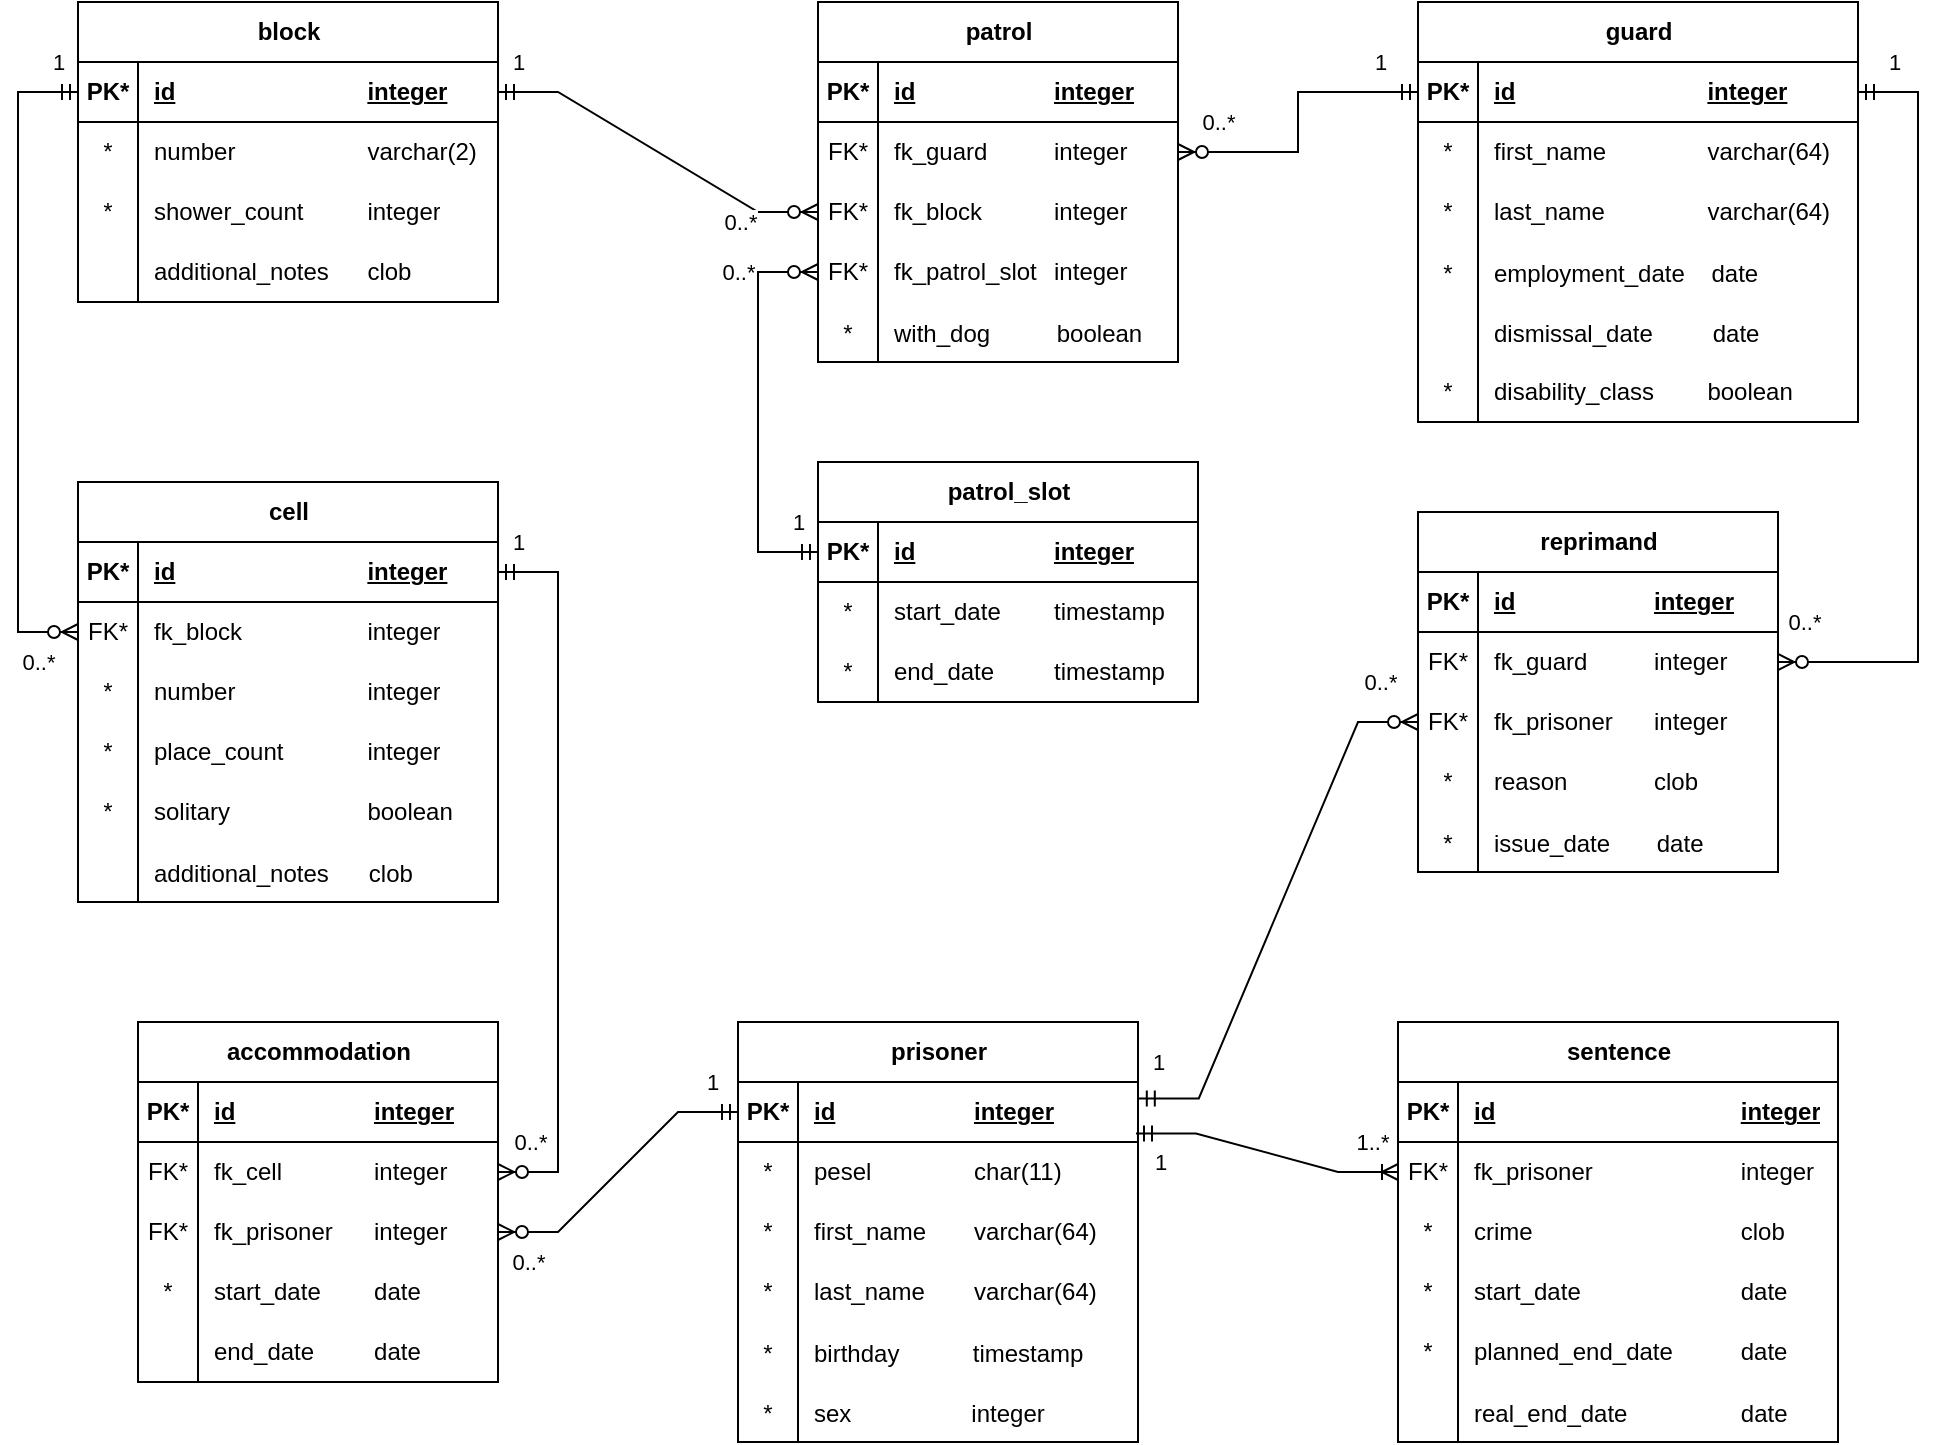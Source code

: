 <mxfile version="24.7.17">
  <diagram id="R2lEEEUBdFMjLlhIrx00" name="Page-1">
    <mxGraphModel dx="1444" dy="867" grid="1" gridSize="10" guides="1" tooltips="1" connect="1" arrows="1" fold="1" page="1" pageScale="1" pageWidth="850" pageHeight="1100" math="0" shadow="0" extFonts="Permanent Marker^https://fonts.googleapis.com/css?family=Permanent+Marker">
      <root>
        <mxCell id="0" />
        <mxCell id="1" parent="0" />
        <mxCell id="jYiwyYbFd-wrl2SfL0jK-59" value="prisoner" style="shape=table;startSize=30;container=1;collapsible=1;childLayout=tableLayout;fixedRows=1;rowLines=0;fontStyle=1;align=center;resizeLast=1;html=1;" vertex="1" parent="1">
          <mxGeometry x="370" y="630" width="200" height="210" as="geometry" />
        </mxCell>
        <mxCell id="jYiwyYbFd-wrl2SfL0jK-60" value="" style="shape=tableRow;horizontal=0;startSize=0;swimlaneHead=0;swimlaneBody=0;fillColor=none;collapsible=0;dropTarget=0;points=[[0,0.5],[1,0.5]];portConstraint=eastwest;top=0;left=0;right=0;bottom=1;" vertex="1" parent="jYiwyYbFd-wrl2SfL0jK-59">
          <mxGeometry y="30" width="200" height="30" as="geometry" />
        </mxCell>
        <mxCell id="jYiwyYbFd-wrl2SfL0jK-61" value="PK*" style="shape=partialRectangle;connectable=0;fillColor=none;top=0;left=0;bottom=0;right=0;fontStyle=1;overflow=hidden;whiteSpace=wrap;html=1;" vertex="1" parent="jYiwyYbFd-wrl2SfL0jK-60">
          <mxGeometry width="30" height="30" as="geometry">
            <mxRectangle width="30" height="30" as="alternateBounds" />
          </mxGeometry>
        </mxCell>
        <mxCell id="jYiwyYbFd-wrl2SfL0jK-62" value="id&lt;span style=&quot;white-space: pre;&quot;&gt;&#x9;&lt;/span&gt;&lt;span style=&quot;white-space: pre;&quot;&gt;&#x9;&lt;/span&gt;&lt;span style=&quot;white-space: pre;&quot;&gt;&#x9;&lt;/span&gt;integer" style="shape=partialRectangle;connectable=0;fillColor=none;top=0;left=0;bottom=0;right=0;align=left;spacingLeft=6;fontStyle=5;overflow=hidden;whiteSpace=wrap;html=1;" vertex="1" parent="jYiwyYbFd-wrl2SfL0jK-60">
          <mxGeometry x="30" width="170" height="30" as="geometry">
            <mxRectangle width="170" height="30" as="alternateBounds" />
          </mxGeometry>
        </mxCell>
        <mxCell id="jYiwyYbFd-wrl2SfL0jK-63" value="" style="shape=tableRow;horizontal=0;startSize=0;swimlaneHead=0;swimlaneBody=0;fillColor=none;collapsible=0;dropTarget=0;points=[[0,0.5],[1,0.5]];portConstraint=eastwest;top=0;left=0;right=0;bottom=0;" vertex="1" parent="jYiwyYbFd-wrl2SfL0jK-59">
          <mxGeometry y="60" width="200" height="30" as="geometry" />
        </mxCell>
        <mxCell id="jYiwyYbFd-wrl2SfL0jK-64" value="*" style="shape=partialRectangle;connectable=0;fillColor=none;top=0;left=0;bottom=0;right=0;editable=1;overflow=hidden;whiteSpace=wrap;html=1;" vertex="1" parent="jYiwyYbFd-wrl2SfL0jK-63">
          <mxGeometry width="30" height="30" as="geometry">
            <mxRectangle width="30" height="30" as="alternateBounds" />
          </mxGeometry>
        </mxCell>
        <mxCell id="jYiwyYbFd-wrl2SfL0jK-65" value="pesel&lt;span style=&quot;white-space: pre;&quot;&gt;&#x9;&lt;span style=&quot;white-space: pre;&quot;&gt;&#x9;&lt;/span&gt;&lt;/span&gt;char(11)" style="shape=partialRectangle;connectable=0;fillColor=none;top=0;left=0;bottom=0;right=0;align=left;spacingLeft=6;overflow=hidden;whiteSpace=wrap;html=1;" vertex="1" parent="jYiwyYbFd-wrl2SfL0jK-63">
          <mxGeometry x="30" width="170" height="30" as="geometry">
            <mxRectangle width="170" height="30" as="alternateBounds" />
          </mxGeometry>
        </mxCell>
        <mxCell id="jYiwyYbFd-wrl2SfL0jK-66" value="" style="shape=tableRow;horizontal=0;startSize=0;swimlaneHead=0;swimlaneBody=0;fillColor=none;collapsible=0;dropTarget=0;points=[[0,0.5],[1,0.5]];portConstraint=eastwest;top=0;left=0;right=0;bottom=0;" vertex="1" parent="jYiwyYbFd-wrl2SfL0jK-59">
          <mxGeometry y="90" width="200" height="30" as="geometry" />
        </mxCell>
        <mxCell id="jYiwyYbFd-wrl2SfL0jK-67" value="*" style="shape=partialRectangle;connectable=0;fillColor=none;top=0;left=0;bottom=0;right=0;editable=1;overflow=hidden;whiteSpace=wrap;html=1;" vertex="1" parent="jYiwyYbFd-wrl2SfL0jK-66">
          <mxGeometry width="30" height="30" as="geometry">
            <mxRectangle width="30" height="30" as="alternateBounds" />
          </mxGeometry>
        </mxCell>
        <mxCell id="jYiwyYbFd-wrl2SfL0jK-68" value="first_name&lt;span style=&quot;white-space: pre;&quot;&gt;&#x9;&lt;/span&gt;varchar(64)" style="shape=partialRectangle;connectable=0;fillColor=none;top=0;left=0;bottom=0;right=0;align=left;spacingLeft=6;overflow=hidden;whiteSpace=wrap;html=1;" vertex="1" parent="jYiwyYbFd-wrl2SfL0jK-66">
          <mxGeometry x="30" width="170" height="30" as="geometry">
            <mxRectangle width="170" height="30" as="alternateBounds" />
          </mxGeometry>
        </mxCell>
        <mxCell id="jYiwyYbFd-wrl2SfL0jK-69" value="" style="shape=tableRow;horizontal=0;startSize=0;swimlaneHead=0;swimlaneBody=0;fillColor=none;collapsible=0;dropTarget=0;points=[[0,0.5],[1,0.5]];portConstraint=eastwest;top=0;left=0;right=0;bottom=0;" vertex="1" parent="jYiwyYbFd-wrl2SfL0jK-59">
          <mxGeometry y="120" width="200" height="30" as="geometry" />
        </mxCell>
        <mxCell id="jYiwyYbFd-wrl2SfL0jK-70" value="*" style="shape=partialRectangle;connectable=0;fillColor=none;top=0;left=0;bottom=0;right=0;editable=1;overflow=hidden;whiteSpace=wrap;html=1;" vertex="1" parent="jYiwyYbFd-wrl2SfL0jK-69">
          <mxGeometry width="30" height="30" as="geometry">
            <mxRectangle width="30" height="30" as="alternateBounds" />
          </mxGeometry>
        </mxCell>
        <mxCell id="jYiwyYbFd-wrl2SfL0jK-71" value="last_name&lt;span style=&quot;white-space: pre;&quot;&gt;&#x9;&lt;/span&gt;varchar(64)" style="shape=partialRectangle;connectable=0;fillColor=none;top=0;left=0;bottom=0;right=0;align=left;spacingLeft=6;overflow=hidden;whiteSpace=wrap;html=1;" vertex="1" parent="jYiwyYbFd-wrl2SfL0jK-69">
          <mxGeometry x="30" width="170" height="30" as="geometry">
            <mxRectangle width="170" height="30" as="alternateBounds" />
          </mxGeometry>
        </mxCell>
        <mxCell id="jYiwyYbFd-wrl2SfL0jK-72" value="" style="shape=tableRow;horizontal=0;startSize=0;swimlaneHead=0;swimlaneBody=0;fillColor=none;collapsible=0;dropTarget=0;points=[[0,0.5],[1,0.5]];portConstraint=eastwest;top=0;left=0;right=0;bottom=0;" vertex="1" parent="jYiwyYbFd-wrl2SfL0jK-59">
          <mxGeometry y="150" width="200" height="30" as="geometry" />
        </mxCell>
        <mxCell id="jYiwyYbFd-wrl2SfL0jK-73" value="*" style="shape=partialRectangle;connectable=0;fillColor=none;top=0;left=0;bottom=0;right=0;editable=1;overflow=hidden;" vertex="1" parent="jYiwyYbFd-wrl2SfL0jK-72">
          <mxGeometry width="30" height="30" as="geometry">
            <mxRectangle width="30" height="30" as="alternateBounds" />
          </mxGeometry>
        </mxCell>
        <mxCell id="jYiwyYbFd-wrl2SfL0jK-74" value="birthday           timestamp" style="shape=partialRectangle;connectable=0;fillColor=none;top=0;left=0;bottom=0;right=0;align=left;spacingLeft=6;overflow=hidden;" vertex="1" parent="jYiwyYbFd-wrl2SfL0jK-72">
          <mxGeometry x="30" width="170" height="30" as="geometry">
            <mxRectangle width="170" height="30" as="alternateBounds" />
          </mxGeometry>
        </mxCell>
        <mxCell id="jYiwyYbFd-wrl2SfL0jK-75" value="" style="shape=tableRow;horizontal=0;startSize=0;swimlaneHead=0;swimlaneBody=0;fillColor=none;collapsible=0;dropTarget=0;points=[[0,0.5],[1,0.5]];portConstraint=eastwest;top=0;left=0;right=0;bottom=0;" vertex="1" parent="jYiwyYbFd-wrl2SfL0jK-59">
          <mxGeometry y="180" width="200" height="30" as="geometry" />
        </mxCell>
        <mxCell id="jYiwyYbFd-wrl2SfL0jK-76" value="*" style="shape=partialRectangle;connectable=0;fillColor=none;top=0;left=0;bottom=0;right=0;editable=1;overflow=hidden;" vertex="1" parent="jYiwyYbFd-wrl2SfL0jK-75">
          <mxGeometry width="30" height="30" as="geometry">
            <mxRectangle width="30" height="30" as="alternateBounds" />
          </mxGeometry>
        </mxCell>
        <mxCell id="jYiwyYbFd-wrl2SfL0jK-77" value="sex                  integer" style="shape=partialRectangle;connectable=0;fillColor=none;top=0;left=0;bottom=0;right=0;align=left;spacingLeft=6;overflow=hidden;" vertex="1" parent="jYiwyYbFd-wrl2SfL0jK-75">
          <mxGeometry x="30" width="170" height="30" as="geometry">
            <mxRectangle width="170" height="30" as="alternateBounds" />
          </mxGeometry>
        </mxCell>
        <mxCell id="jYiwyYbFd-wrl2SfL0jK-78" value="sentence" style="shape=table;startSize=30;container=1;collapsible=1;childLayout=tableLayout;fixedRows=1;rowLines=0;fontStyle=1;align=center;resizeLast=1;html=1;" vertex="1" parent="1">
          <mxGeometry x="700" y="630" width="220" height="210" as="geometry" />
        </mxCell>
        <mxCell id="jYiwyYbFd-wrl2SfL0jK-79" value="" style="shape=tableRow;horizontal=0;startSize=0;swimlaneHead=0;swimlaneBody=0;fillColor=none;collapsible=0;dropTarget=0;points=[[0,0.5],[1,0.5]];portConstraint=eastwest;top=0;left=0;right=0;bottom=1;" vertex="1" parent="jYiwyYbFd-wrl2SfL0jK-78">
          <mxGeometry y="30" width="220" height="30" as="geometry" />
        </mxCell>
        <mxCell id="jYiwyYbFd-wrl2SfL0jK-80" value="PK*" style="shape=partialRectangle;connectable=0;fillColor=none;top=0;left=0;bottom=0;right=0;fontStyle=1;overflow=hidden;whiteSpace=wrap;html=1;" vertex="1" parent="jYiwyYbFd-wrl2SfL0jK-79">
          <mxGeometry width="30" height="30" as="geometry">
            <mxRectangle width="30" height="30" as="alternateBounds" />
          </mxGeometry>
        </mxCell>
        <mxCell id="jYiwyYbFd-wrl2SfL0jK-81" value="id&lt;span style=&quot;white-space: pre;&quot;&gt;&#x9;&lt;/span&gt;&lt;span style=&quot;white-space: pre;&quot;&gt;&#x9;&lt;/span&gt;&lt;span style=&quot;white-space: pre;&quot;&gt;&#x9;&lt;span style=&quot;white-space: pre;&quot;&gt;&#x9;&lt;/span&gt;&lt;span style=&quot;white-space: pre;&quot;&gt;&#x9;&lt;/span&gt;&lt;/span&gt;integer" style="shape=partialRectangle;connectable=0;fillColor=none;top=0;left=0;bottom=0;right=0;align=left;spacingLeft=6;fontStyle=5;overflow=hidden;whiteSpace=wrap;html=1;" vertex="1" parent="jYiwyYbFd-wrl2SfL0jK-79">
          <mxGeometry x="30" width="190" height="30" as="geometry">
            <mxRectangle width="190" height="30" as="alternateBounds" />
          </mxGeometry>
        </mxCell>
        <mxCell id="jYiwyYbFd-wrl2SfL0jK-98" value="" style="shape=tableRow;horizontal=0;startSize=0;swimlaneHead=0;swimlaneBody=0;fillColor=none;collapsible=0;dropTarget=0;points=[[0,0.5],[1,0.5]];portConstraint=eastwest;top=0;left=0;right=0;bottom=0;" vertex="1" parent="jYiwyYbFd-wrl2SfL0jK-78">
          <mxGeometry y="60" width="220" height="30" as="geometry" />
        </mxCell>
        <mxCell id="jYiwyYbFd-wrl2SfL0jK-99" value="FK*" style="shape=partialRectangle;connectable=0;fillColor=none;top=0;left=0;bottom=0;right=0;fontStyle=0;overflow=hidden;whiteSpace=wrap;html=1;" vertex="1" parent="jYiwyYbFd-wrl2SfL0jK-98">
          <mxGeometry width="30" height="30" as="geometry">
            <mxRectangle width="30" height="30" as="alternateBounds" />
          </mxGeometry>
        </mxCell>
        <mxCell id="jYiwyYbFd-wrl2SfL0jK-100" value="fk_prisoner&lt;span style=&quot;white-space: pre;&quot;&gt;&#x9;&lt;span style=&quot;white-space: pre;&quot;&gt;&#x9;&lt;span style=&quot;white-space: pre;&quot;&gt;&#x9;&lt;/span&gt;&lt;/span&gt;&lt;/span&gt;integer" style="shape=partialRectangle;connectable=0;fillColor=none;top=0;left=0;bottom=0;right=0;align=left;spacingLeft=6;fontStyle=0;overflow=hidden;whiteSpace=wrap;html=1;" vertex="1" parent="jYiwyYbFd-wrl2SfL0jK-98">
          <mxGeometry x="30" width="190" height="30" as="geometry">
            <mxRectangle width="190" height="30" as="alternateBounds" />
          </mxGeometry>
        </mxCell>
        <mxCell id="jYiwyYbFd-wrl2SfL0jK-82" value="" style="shape=tableRow;horizontal=0;startSize=0;swimlaneHead=0;swimlaneBody=0;fillColor=none;collapsible=0;dropTarget=0;points=[[0,0.5],[1,0.5]];portConstraint=eastwest;top=0;left=0;right=0;bottom=0;" vertex="1" parent="jYiwyYbFd-wrl2SfL0jK-78">
          <mxGeometry y="90" width="220" height="30" as="geometry" />
        </mxCell>
        <mxCell id="jYiwyYbFd-wrl2SfL0jK-83" value="*" style="shape=partialRectangle;connectable=0;fillColor=none;top=0;left=0;bottom=0;right=0;editable=1;overflow=hidden;whiteSpace=wrap;html=1;" vertex="1" parent="jYiwyYbFd-wrl2SfL0jK-82">
          <mxGeometry width="30" height="30" as="geometry">
            <mxRectangle width="30" height="30" as="alternateBounds" />
          </mxGeometry>
        </mxCell>
        <mxCell id="jYiwyYbFd-wrl2SfL0jK-84" value="crime&lt;span style=&quot;white-space: pre;&quot;&gt;&#x9;&lt;/span&gt;&lt;span style=&quot;white-space: pre;&quot;&gt;&#x9;&lt;span style=&quot;white-space: pre;&quot;&gt;&#x9;&lt;span style=&quot;white-space: pre;&quot;&gt;&#x9;&lt;/span&gt;&lt;/span&gt;&lt;/span&gt;clob" style="shape=partialRectangle;connectable=0;fillColor=none;top=0;left=0;bottom=0;right=0;align=left;spacingLeft=6;overflow=hidden;whiteSpace=wrap;html=1;" vertex="1" parent="jYiwyYbFd-wrl2SfL0jK-82">
          <mxGeometry x="30" width="190" height="30" as="geometry">
            <mxRectangle width="190" height="30" as="alternateBounds" />
          </mxGeometry>
        </mxCell>
        <mxCell id="jYiwyYbFd-wrl2SfL0jK-85" value="" style="shape=tableRow;horizontal=0;startSize=0;swimlaneHead=0;swimlaneBody=0;fillColor=none;collapsible=0;dropTarget=0;points=[[0,0.5],[1,0.5]];portConstraint=eastwest;top=0;left=0;right=0;bottom=0;" vertex="1" parent="jYiwyYbFd-wrl2SfL0jK-78">
          <mxGeometry y="120" width="220" height="30" as="geometry" />
        </mxCell>
        <mxCell id="jYiwyYbFd-wrl2SfL0jK-86" value="*" style="shape=partialRectangle;connectable=0;fillColor=none;top=0;left=0;bottom=0;right=0;editable=1;overflow=hidden;whiteSpace=wrap;html=1;" vertex="1" parent="jYiwyYbFd-wrl2SfL0jK-85">
          <mxGeometry width="30" height="30" as="geometry">
            <mxRectangle width="30" height="30" as="alternateBounds" />
          </mxGeometry>
        </mxCell>
        <mxCell id="jYiwyYbFd-wrl2SfL0jK-87" value="start_date&lt;span style=&quot;white-space: pre;&quot;&gt;&#x9;&lt;span style=&quot;white-space: pre;&quot;&gt;&#x9;&lt;span style=&quot;white-space: pre;&quot;&gt;&#x9;&lt;/span&gt;&lt;/span&gt;&lt;/span&gt;date" style="shape=partialRectangle;connectable=0;fillColor=none;top=0;left=0;bottom=0;right=0;align=left;spacingLeft=6;overflow=hidden;whiteSpace=wrap;html=1;" vertex="1" parent="jYiwyYbFd-wrl2SfL0jK-85">
          <mxGeometry x="30" width="190" height="30" as="geometry">
            <mxRectangle width="190" height="30" as="alternateBounds" />
          </mxGeometry>
        </mxCell>
        <mxCell id="jYiwyYbFd-wrl2SfL0jK-88" value="" style="shape=tableRow;horizontal=0;startSize=0;swimlaneHead=0;swimlaneBody=0;fillColor=none;collapsible=0;dropTarget=0;points=[[0,0.5],[1,0.5]];portConstraint=eastwest;top=0;left=0;right=0;bottom=0;" vertex="1" parent="jYiwyYbFd-wrl2SfL0jK-78">
          <mxGeometry y="150" width="220" height="30" as="geometry" />
        </mxCell>
        <mxCell id="jYiwyYbFd-wrl2SfL0jK-89" value="*" style="shape=partialRectangle;connectable=0;fillColor=none;top=0;left=0;bottom=0;right=0;editable=1;overflow=hidden;whiteSpace=wrap;html=1;" vertex="1" parent="jYiwyYbFd-wrl2SfL0jK-88">
          <mxGeometry width="30" height="30" as="geometry">
            <mxRectangle width="30" height="30" as="alternateBounds" />
          </mxGeometry>
        </mxCell>
        <mxCell id="jYiwyYbFd-wrl2SfL0jK-90" value="planned_end_date&lt;span style=&quot;white-space: pre;&quot;&gt;&#x9;&amp;nbsp;&lt;/span&gt;&amp;nbsp; &amp;nbsp; &amp;nbsp; &lt;span style=&quot;white-space: pre;&quot;&gt;&#x9;&lt;/span&gt;date" style="shape=partialRectangle;connectable=0;fillColor=none;top=0;left=0;bottom=0;right=0;align=left;spacingLeft=6;overflow=hidden;whiteSpace=wrap;html=1;fontStyle=0" vertex="1" parent="jYiwyYbFd-wrl2SfL0jK-88">
          <mxGeometry x="30" width="190" height="30" as="geometry">
            <mxRectangle width="190" height="30" as="alternateBounds" />
          </mxGeometry>
        </mxCell>
        <mxCell id="jYiwyYbFd-wrl2SfL0jK-94" value="" style="shape=tableRow;horizontal=0;startSize=0;swimlaneHead=0;swimlaneBody=0;fillColor=none;collapsible=0;dropTarget=0;points=[[0,0.5],[1,0.5]];portConstraint=eastwest;top=0;left=0;right=0;bottom=0;" vertex="1" parent="jYiwyYbFd-wrl2SfL0jK-78">
          <mxGeometry y="180" width="220" height="30" as="geometry" />
        </mxCell>
        <mxCell id="jYiwyYbFd-wrl2SfL0jK-95" value="" style="shape=partialRectangle;connectable=0;fillColor=none;top=0;left=0;bottom=0;right=0;editable=1;overflow=hidden;" vertex="1" parent="jYiwyYbFd-wrl2SfL0jK-94">
          <mxGeometry width="30" height="30" as="geometry">
            <mxRectangle width="30" height="30" as="alternateBounds" />
          </mxGeometry>
        </mxCell>
        <mxCell id="jYiwyYbFd-wrl2SfL0jK-96" value="real_end_date                 date" style="shape=partialRectangle;connectable=0;fillColor=none;top=0;left=0;bottom=0;right=0;align=left;spacingLeft=6;overflow=hidden;" vertex="1" parent="jYiwyYbFd-wrl2SfL0jK-94">
          <mxGeometry x="30" width="190" height="30" as="geometry">
            <mxRectangle width="190" height="30" as="alternateBounds" />
          </mxGeometry>
        </mxCell>
        <mxCell id="jYiwyYbFd-wrl2SfL0jK-97" value="" style="edgeStyle=entityRelationEdgeStyle;fontSize=12;html=1;endArrow=ERoneToMany;startArrow=ERmandOne;rounded=0;entryX=0;entryY=0.5;entryDx=0;entryDy=0;exitX=0.995;exitY=0.857;exitDx=0;exitDy=0;exitPerimeter=0;" edge="1" parent="1" source="jYiwyYbFd-wrl2SfL0jK-60" target="jYiwyYbFd-wrl2SfL0jK-98">
          <mxGeometry width="100" height="100" relative="1" as="geometry">
            <mxPoint x="350" y="495" as="sourcePoint" />
            <mxPoint x="711.421" y="705" as="targetPoint" />
          </mxGeometry>
        </mxCell>
        <mxCell id="jYiwyYbFd-wrl2SfL0jK-101" value="1" style="edgeLabel;html=1;align=center;verticalAlign=middle;resizable=0;points=[];" vertex="1" connectable="0" parent="jYiwyYbFd-wrl2SfL0jK-97">
          <mxGeometry x="-0.829" y="1" relative="1" as="geometry">
            <mxPoint y="15" as="offset" />
          </mxGeometry>
        </mxCell>
        <mxCell id="jYiwyYbFd-wrl2SfL0jK-102" value="1..*" style="edgeLabel;html=1;align=center;verticalAlign=middle;resizable=0;points=[];" vertex="1" connectable="0" parent="jYiwyYbFd-wrl2SfL0jK-97">
          <mxGeometry x="0.804" y="-2" relative="1" as="geometry">
            <mxPoint y="-17" as="offset" />
          </mxGeometry>
        </mxCell>
        <mxCell id="jYiwyYbFd-wrl2SfL0jK-103" value="accommodation" style="shape=table;startSize=30;container=1;collapsible=1;childLayout=tableLayout;fixedRows=1;rowLines=0;fontStyle=1;align=center;resizeLast=1;html=1;" vertex="1" parent="1">
          <mxGeometry x="70" y="630" width="180" height="180" as="geometry" />
        </mxCell>
        <mxCell id="jYiwyYbFd-wrl2SfL0jK-104" value="" style="shape=tableRow;horizontal=0;startSize=0;swimlaneHead=0;swimlaneBody=0;fillColor=none;collapsible=0;dropTarget=0;points=[[0,0.5],[1,0.5]];portConstraint=eastwest;top=0;left=0;right=0;bottom=1;" vertex="1" parent="jYiwyYbFd-wrl2SfL0jK-103">
          <mxGeometry y="30" width="180" height="30" as="geometry" />
        </mxCell>
        <mxCell id="jYiwyYbFd-wrl2SfL0jK-105" value="PK*" style="shape=partialRectangle;connectable=0;fillColor=none;top=0;left=0;bottom=0;right=0;fontStyle=1;overflow=hidden;whiteSpace=wrap;html=1;" vertex="1" parent="jYiwyYbFd-wrl2SfL0jK-104">
          <mxGeometry width="30" height="30" as="geometry">
            <mxRectangle width="30" height="30" as="alternateBounds" />
          </mxGeometry>
        </mxCell>
        <mxCell id="jYiwyYbFd-wrl2SfL0jK-106" value="id&lt;span style=&quot;white-space: pre;&quot;&gt;&#x9;&lt;/span&gt;&lt;span style=&quot;white-space: pre;&quot;&gt;&#x9;&lt;/span&gt;&lt;span style=&quot;white-space: pre;&quot;&gt;&#x9;&lt;/span&gt;integer" style="shape=partialRectangle;connectable=0;fillColor=none;top=0;left=0;bottom=0;right=0;align=left;spacingLeft=6;fontStyle=5;overflow=hidden;whiteSpace=wrap;html=1;" vertex="1" parent="jYiwyYbFd-wrl2SfL0jK-104">
          <mxGeometry x="30" width="150" height="30" as="geometry">
            <mxRectangle width="150" height="30" as="alternateBounds" />
          </mxGeometry>
        </mxCell>
        <mxCell id="jYiwyYbFd-wrl2SfL0jK-119" value="" style="shape=tableRow;horizontal=0;startSize=0;swimlaneHead=0;swimlaneBody=0;fillColor=none;collapsible=0;dropTarget=0;points=[[0,0.5],[1,0.5]];portConstraint=eastwest;top=0;left=0;right=0;bottom=0;" vertex="1" parent="jYiwyYbFd-wrl2SfL0jK-103">
          <mxGeometry y="60" width="180" height="30" as="geometry" />
        </mxCell>
        <mxCell id="jYiwyYbFd-wrl2SfL0jK-120" value="FK*" style="shape=partialRectangle;connectable=0;fillColor=none;top=0;left=0;bottom=0;right=0;fontStyle=0;overflow=hidden;whiteSpace=wrap;html=1;" vertex="1" parent="jYiwyYbFd-wrl2SfL0jK-119">
          <mxGeometry width="30" height="30" as="geometry">
            <mxRectangle width="30" height="30" as="alternateBounds" />
          </mxGeometry>
        </mxCell>
        <mxCell id="jYiwyYbFd-wrl2SfL0jK-121" value="fk_cell&lt;span style=&quot;white-space: pre;&quot;&gt;&#x9;&lt;/span&gt;&lt;span style=&quot;white-space: pre;&quot;&gt;&#x9;&lt;/span&gt;integer" style="shape=partialRectangle;connectable=0;fillColor=none;top=0;left=0;bottom=0;right=0;align=left;spacingLeft=6;fontStyle=0;overflow=hidden;whiteSpace=wrap;html=1;" vertex="1" parent="jYiwyYbFd-wrl2SfL0jK-119">
          <mxGeometry x="30" width="150" height="30" as="geometry">
            <mxRectangle width="150" height="30" as="alternateBounds" />
          </mxGeometry>
        </mxCell>
        <mxCell id="jYiwyYbFd-wrl2SfL0jK-116" value="" style="shape=tableRow;horizontal=0;startSize=0;swimlaneHead=0;swimlaneBody=0;fillColor=none;collapsible=0;dropTarget=0;points=[[0,0.5],[1,0.5]];portConstraint=eastwest;top=0;left=0;right=0;bottom=0;" vertex="1" parent="jYiwyYbFd-wrl2SfL0jK-103">
          <mxGeometry y="90" width="180" height="30" as="geometry" />
        </mxCell>
        <mxCell id="jYiwyYbFd-wrl2SfL0jK-117" value="FK*" style="shape=partialRectangle;connectable=0;fillColor=none;top=0;left=0;bottom=0;right=0;fontStyle=0;overflow=hidden;whiteSpace=wrap;html=1;" vertex="1" parent="jYiwyYbFd-wrl2SfL0jK-116">
          <mxGeometry width="30" height="30" as="geometry">
            <mxRectangle width="30" height="30" as="alternateBounds" />
          </mxGeometry>
        </mxCell>
        <mxCell id="jYiwyYbFd-wrl2SfL0jK-118" value="fk_prisoner&lt;span style=&quot;white-space: pre;&quot;&gt;&#x9;&lt;/span&gt;integer" style="shape=partialRectangle;connectable=0;fillColor=none;top=0;left=0;bottom=0;right=0;align=left;spacingLeft=6;fontStyle=0;overflow=hidden;whiteSpace=wrap;html=1;" vertex="1" parent="jYiwyYbFd-wrl2SfL0jK-116">
          <mxGeometry x="30" width="150" height="30" as="geometry">
            <mxRectangle width="150" height="30" as="alternateBounds" />
          </mxGeometry>
        </mxCell>
        <mxCell id="jYiwyYbFd-wrl2SfL0jK-110" value="" style="shape=tableRow;horizontal=0;startSize=0;swimlaneHead=0;swimlaneBody=0;fillColor=none;collapsible=0;dropTarget=0;points=[[0,0.5],[1,0.5]];portConstraint=eastwest;top=0;left=0;right=0;bottom=0;" vertex="1" parent="jYiwyYbFd-wrl2SfL0jK-103">
          <mxGeometry y="120" width="180" height="30" as="geometry" />
        </mxCell>
        <mxCell id="jYiwyYbFd-wrl2SfL0jK-111" value="*" style="shape=partialRectangle;connectable=0;fillColor=none;top=0;left=0;bottom=0;right=0;editable=1;overflow=hidden;whiteSpace=wrap;html=1;" vertex="1" parent="jYiwyYbFd-wrl2SfL0jK-110">
          <mxGeometry width="30" height="30" as="geometry">
            <mxRectangle width="30" height="30" as="alternateBounds" />
          </mxGeometry>
        </mxCell>
        <mxCell id="jYiwyYbFd-wrl2SfL0jK-112" value="start_date&lt;span style=&quot;white-space: pre;&quot;&gt;&#x9;&lt;/span&gt;date" style="shape=partialRectangle;connectable=0;fillColor=none;top=0;left=0;bottom=0;right=0;align=left;spacingLeft=6;overflow=hidden;whiteSpace=wrap;html=1;" vertex="1" parent="jYiwyYbFd-wrl2SfL0jK-110">
          <mxGeometry x="30" width="150" height="30" as="geometry">
            <mxRectangle width="150" height="30" as="alternateBounds" />
          </mxGeometry>
        </mxCell>
        <mxCell id="jYiwyYbFd-wrl2SfL0jK-113" value="" style="shape=tableRow;horizontal=0;startSize=0;swimlaneHead=0;swimlaneBody=0;fillColor=none;collapsible=0;dropTarget=0;points=[[0,0.5],[1,0.5]];portConstraint=eastwest;top=0;left=0;right=0;bottom=0;" vertex="1" parent="jYiwyYbFd-wrl2SfL0jK-103">
          <mxGeometry y="150" width="180" height="30" as="geometry" />
        </mxCell>
        <mxCell id="jYiwyYbFd-wrl2SfL0jK-114" value="" style="shape=partialRectangle;connectable=0;fillColor=none;top=0;left=0;bottom=0;right=0;editable=1;overflow=hidden;whiteSpace=wrap;html=1;" vertex="1" parent="jYiwyYbFd-wrl2SfL0jK-113">
          <mxGeometry width="30" height="30" as="geometry">
            <mxRectangle width="30" height="30" as="alternateBounds" />
          </mxGeometry>
        </mxCell>
        <mxCell id="jYiwyYbFd-wrl2SfL0jK-115" value="end_date&lt;span style=&quot;white-space: pre;&quot;&gt;&#x9;&lt;/span&gt;&lt;span style=&quot;white-space: pre;&quot;&gt;&#x9;&lt;/span&gt;date" style="shape=partialRectangle;connectable=0;fillColor=none;top=0;left=0;bottom=0;right=0;align=left;spacingLeft=6;overflow=hidden;whiteSpace=wrap;html=1;" vertex="1" parent="jYiwyYbFd-wrl2SfL0jK-113">
          <mxGeometry x="30" width="150" height="30" as="geometry">
            <mxRectangle width="150" height="30" as="alternateBounds" />
          </mxGeometry>
        </mxCell>
        <mxCell id="jYiwyYbFd-wrl2SfL0jK-122" value="" style="edgeStyle=entityRelationEdgeStyle;fontSize=12;html=1;endArrow=ERzeroToMany;startArrow=ERmandOne;rounded=0;entryX=1;entryY=0.5;entryDx=0;entryDy=0;" edge="1" parent="1" source="jYiwyYbFd-wrl2SfL0jK-60" target="jYiwyYbFd-wrl2SfL0jK-116">
          <mxGeometry width="100" height="100" relative="1" as="geometry">
            <mxPoint x="290" y="750" as="sourcePoint" />
            <mxPoint x="390" y="650" as="targetPoint" />
            <Array as="points">
              <mxPoint x="320" y="660" />
            </Array>
          </mxGeometry>
        </mxCell>
        <mxCell id="jYiwyYbFd-wrl2SfL0jK-123" value="1" style="edgeLabel;html=1;align=center;verticalAlign=middle;resizable=0;points=[];" vertex="1" connectable="0" parent="jYiwyYbFd-wrl2SfL0jK-122">
          <mxGeometry x="-0.811" y="-2" relative="1" as="geometry">
            <mxPoint y="-13" as="offset" />
          </mxGeometry>
        </mxCell>
        <mxCell id="jYiwyYbFd-wrl2SfL0jK-124" value="0..*" style="edgeLabel;html=1;align=center;verticalAlign=middle;resizable=0;points=[];" vertex="1" connectable="0" parent="jYiwyYbFd-wrl2SfL0jK-122">
          <mxGeometry x="0.867" y="1" relative="1" as="geometry">
            <mxPoint x="5" y="14" as="offset" />
          </mxGeometry>
        </mxCell>
        <mxCell id="jYiwyYbFd-wrl2SfL0jK-125" value="cell" style="shape=table;startSize=30;container=1;collapsible=1;childLayout=tableLayout;fixedRows=1;rowLines=0;fontStyle=1;align=center;resizeLast=1;html=1;" vertex="1" parent="1">
          <mxGeometry x="40" y="360" width="210" height="210" as="geometry">
            <mxRectangle x="40" y="360" width="60" height="30" as="alternateBounds" />
          </mxGeometry>
        </mxCell>
        <mxCell id="jYiwyYbFd-wrl2SfL0jK-126" value="" style="shape=tableRow;horizontal=0;startSize=0;swimlaneHead=0;swimlaneBody=0;fillColor=none;collapsible=0;dropTarget=0;points=[[0,0.5],[1,0.5]];portConstraint=eastwest;top=0;left=0;right=0;bottom=1;" vertex="1" parent="jYiwyYbFd-wrl2SfL0jK-125">
          <mxGeometry y="30" width="210" height="30" as="geometry" />
        </mxCell>
        <mxCell id="jYiwyYbFd-wrl2SfL0jK-127" value="PK*" style="shape=partialRectangle;connectable=0;fillColor=none;top=0;left=0;bottom=0;right=0;fontStyle=1;overflow=hidden;whiteSpace=wrap;html=1;" vertex="1" parent="jYiwyYbFd-wrl2SfL0jK-126">
          <mxGeometry width="30" height="30" as="geometry">
            <mxRectangle width="30" height="30" as="alternateBounds" />
          </mxGeometry>
        </mxCell>
        <mxCell id="jYiwyYbFd-wrl2SfL0jK-128" value="id&lt;span style=&quot;white-space: pre;&quot;&gt;&#x9;&lt;/span&gt;&lt;span style=&quot;white-space: pre;&quot;&gt;&#x9;&lt;/span&gt;&lt;span style=&quot;white-space: pre;&quot;&gt;&#x9;&lt;span style=&quot;white-space: pre;&quot;&gt;&#x9;&lt;/span&gt;&lt;/span&gt;integer" style="shape=partialRectangle;connectable=0;fillColor=none;top=0;left=0;bottom=0;right=0;align=left;spacingLeft=6;fontStyle=5;overflow=hidden;whiteSpace=wrap;html=1;" vertex="1" parent="jYiwyYbFd-wrl2SfL0jK-126">
          <mxGeometry x="30" width="180" height="30" as="geometry">
            <mxRectangle width="180" height="30" as="alternateBounds" />
          </mxGeometry>
        </mxCell>
        <mxCell id="jYiwyYbFd-wrl2SfL0jK-142" value="" style="shape=tableRow;horizontal=0;startSize=0;swimlaneHead=0;swimlaneBody=0;fillColor=none;collapsible=0;dropTarget=0;points=[[0,0.5],[1,0.5]];portConstraint=eastwest;top=0;left=0;right=0;bottom=0;" vertex="1" parent="jYiwyYbFd-wrl2SfL0jK-125">
          <mxGeometry y="60" width="210" height="30" as="geometry" />
        </mxCell>
        <mxCell id="jYiwyYbFd-wrl2SfL0jK-143" value="FK*" style="shape=partialRectangle;connectable=0;fillColor=none;top=0;left=0;bottom=0;right=0;fontStyle=0;overflow=hidden;whiteSpace=wrap;html=1;" vertex="1" parent="jYiwyYbFd-wrl2SfL0jK-142">
          <mxGeometry width="30" height="30" as="geometry">
            <mxRectangle width="30" height="30" as="alternateBounds" />
          </mxGeometry>
        </mxCell>
        <mxCell id="jYiwyYbFd-wrl2SfL0jK-144" value="fk_block&lt;span style=&quot;white-space: pre;&quot;&gt;&#x9;&lt;/span&gt;&lt;span style=&quot;white-space: pre;&quot;&gt;&#x9;&lt;span style=&quot;white-space: pre;&quot;&gt;&#x9;&lt;/span&gt;&lt;/span&gt;integer" style="shape=partialRectangle;connectable=0;fillColor=none;top=0;left=0;bottom=0;right=0;align=left;spacingLeft=6;fontStyle=0;overflow=hidden;whiteSpace=wrap;html=1;" vertex="1" parent="jYiwyYbFd-wrl2SfL0jK-142">
          <mxGeometry x="30" width="180" height="30" as="geometry">
            <mxRectangle width="180" height="30" as="alternateBounds" />
          </mxGeometry>
        </mxCell>
        <mxCell id="jYiwyYbFd-wrl2SfL0jK-129" value="" style="shape=tableRow;horizontal=0;startSize=0;swimlaneHead=0;swimlaneBody=0;fillColor=none;collapsible=0;dropTarget=0;points=[[0,0.5],[1,0.5]];portConstraint=eastwest;top=0;left=0;right=0;bottom=0;" vertex="1" parent="jYiwyYbFd-wrl2SfL0jK-125">
          <mxGeometry y="90" width="210" height="30" as="geometry" />
        </mxCell>
        <mxCell id="jYiwyYbFd-wrl2SfL0jK-130" value="*" style="shape=partialRectangle;connectable=0;fillColor=none;top=0;left=0;bottom=0;right=0;editable=1;overflow=hidden;whiteSpace=wrap;html=1;" vertex="1" parent="jYiwyYbFd-wrl2SfL0jK-129">
          <mxGeometry width="30" height="30" as="geometry">
            <mxRectangle width="30" height="30" as="alternateBounds" />
          </mxGeometry>
        </mxCell>
        <mxCell id="jYiwyYbFd-wrl2SfL0jK-131" value="number&lt;span style=&quot;white-space: pre;&quot;&gt;&#x9;&lt;/span&gt;&lt;span style=&quot;white-space: pre;&quot;&gt;&#x9;&lt;span style=&quot;white-space: pre;&quot;&gt;&#x9;&lt;/span&gt;&lt;/span&gt;integer" style="shape=partialRectangle;connectable=0;fillColor=none;top=0;left=0;bottom=0;right=0;align=left;spacingLeft=6;overflow=hidden;whiteSpace=wrap;html=1;" vertex="1" parent="jYiwyYbFd-wrl2SfL0jK-129">
          <mxGeometry x="30" width="180" height="30" as="geometry">
            <mxRectangle width="180" height="30" as="alternateBounds" />
          </mxGeometry>
        </mxCell>
        <mxCell id="jYiwyYbFd-wrl2SfL0jK-132" value="" style="shape=tableRow;horizontal=0;startSize=0;swimlaneHead=0;swimlaneBody=0;fillColor=none;collapsible=0;dropTarget=0;points=[[0,0.5],[1,0.5]];portConstraint=eastwest;top=0;left=0;right=0;bottom=0;" vertex="1" parent="jYiwyYbFd-wrl2SfL0jK-125">
          <mxGeometry y="120" width="210" height="30" as="geometry" />
        </mxCell>
        <mxCell id="jYiwyYbFd-wrl2SfL0jK-133" value="*" style="shape=partialRectangle;connectable=0;fillColor=none;top=0;left=0;bottom=0;right=0;editable=1;overflow=hidden;whiteSpace=wrap;html=1;" vertex="1" parent="jYiwyYbFd-wrl2SfL0jK-132">
          <mxGeometry width="30" height="30" as="geometry">
            <mxRectangle width="30" height="30" as="alternateBounds" />
          </mxGeometry>
        </mxCell>
        <mxCell id="jYiwyYbFd-wrl2SfL0jK-134" value="place_count&lt;span style=&quot;white-space: pre;&quot;&gt;&#x9;&lt;span style=&quot;white-space: pre;&quot;&gt;&#x9;&lt;/span&gt;&lt;/span&gt;integer" style="shape=partialRectangle;connectable=0;fillColor=none;top=0;left=0;bottom=0;right=0;align=left;spacingLeft=6;overflow=hidden;whiteSpace=wrap;html=1;" vertex="1" parent="jYiwyYbFd-wrl2SfL0jK-132">
          <mxGeometry x="30" width="180" height="30" as="geometry">
            <mxRectangle width="180" height="30" as="alternateBounds" />
          </mxGeometry>
        </mxCell>
        <mxCell id="jYiwyYbFd-wrl2SfL0jK-135" value="" style="shape=tableRow;horizontal=0;startSize=0;swimlaneHead=0;swimlaneBody=0;fillColor=none;collapsible=0;dropTarget=0;points=[[0,0.5],[1,0.5]];portConstraint=eastwest;top=0;left=0;right=0;bottom=0;" vertex="1" parent="jYiwyYbFd-wrl2SfL0jK-125">
          <mxGeometry y="150" width="210" height="30" as="geometry" />
        </mxCell>
        <mxCell id="jYiwyYbFd-wrl2SfL0jK-136" value="*" style="shape=partialRectangle;connectable=0;fillColor=none;top=0;left=0;bottom=0;right=0;editable=1;overflow=hidden;whiteSpace=wrap;html=1;" vertex="1" parent="jYiwyYbFd-wrl2SfL0jK-135">
          <mxGeometry width="30" height="30" as="geometry">
            <mxRectangle width="30" height="30" as="alternateBounds" />
          </mxGeometry>
        </mxCell>
        <mxCell id="jYiwyYbFd-wrl2SfL0jK-137" value="solitary&lt;span style=&quot;white-space: pre;&quot;&gt;&#x9;&lt;/span&gt;&lt;span style=&quot;white-space: pre;&quot;&gt;&#x9;&lt;span style=&quot;white-space: pre;&quot;&gt;&#x9;&lt;/span&gt;&lt;/span&gt;boolean" style="shape=partialRectangle;connectable=0;fillColor=none;top=0;left=0;bottom=0;right=0;align=left;spacingLeft=6;overflow=hidden;whiteSpace=wrap;html=1;" vertex="1" parent="jYiwyYbFd-wrl2SfL0jK-135">
          <mxGeometry x="30" width="180" height="30" as="geometry">
            <mxRectangle width="180" height="30" as="alternateBounds" />
          </mxGeometry>
        </mxCell>
        <mxCell id="jYiwyYbFd-wrl2SfL0jK-145" value="" style="shape=tableRow;horizontal=0;startSize=0;swimlaneHead=0;swimlaneBody=0;fillColor=none;collapsible=0;dropTarget=0;points=[[0,0.5],[1,0.5]];portConstraint=eastwest;top=0;left=0;right=0;bottom=0;" vertex="1" parent="jYiwyYbFd-wrl2SfL0jK-125">
          <mxGeometry y="180" width="210" height="30" as="geometry" />
        </mxCell>
        <mxCell id="jYiwyYbFd-wrl2SfL0jK-146" value="" style="shape=partialRectangle;connectable=0;fillColor=none;top=0;left=0;bottom=0;right=0;editable=1;overflow=hidden;" vertex="1" parent="jYiwyYbFd-wrl2SfL0jK-145">
          <mxGeometry width="30" height="30" as="geometry">
            <mxRectangle width="30" height="30" as="alternateBounds" />
          </mxGeometry>
        </mxCell>
        <mxCell id="jYiwyYbFd-wrl2SfL0jK-147" value="additional_notes      clob" style="shape=partialRectangle;connectable=0;fillColor=none;top=0;left=0;bottom=0;right=0;align=left;spacingLeft=6;overflow=hidden;" vertex="1" parent="jYiwyYbFd-wrl2SfL0jK-145">
          <mxGeometry x="30" width="180" height="30" as="geometry">
            <mxRectangle width="180" height="30" as="alternateBounds" />
          </mxGeometry>
        </mxCell>
        <mxCell id="jYiwyYbFd-wrl2SfL0jK-139" value="" style="edgeStyle=entityRelationEdgeStyle;fontSize=12;html=1;endArrow=ERzeroToMany;startArrow=ERmandOne;rounded=0;exitX=1;exitY=0.5;exitDx=0;exitDy=0;entryX=1;entryY=0.5;entryDx=0;entryDy=0;" edge="1" parent="1" source="jYiwyYbFd-wrl2SfL0jK-126" target="jYiwyYbFd-wrl2SfL0jK-119">
          <mxGeometry width="100" height="100" relative="1" as="geometry">
            <mxPoint x="-30" y="680" as="sourcePoint" />
            <mxPoint x="40" y="550" as="targetPoint" />
            <Array as="points">
              <mxPoint x="370" y="400" />
            </Array>
          </mxGeometry>
        </mxCell>
        <mxCell id="jYiwyYbFd-wrl2SfL0jK-140" value="0..*" style="edgeLabel;html=1;align=center;verticalAlign=middle;resizable=0;points=[];" vertex="1" connectable="0" parent="jYiwyYbFd-wrl2SfL0jK-139">
          <mxGeometry x="0.927" y="1" relative="1" as="geometry">
            <mxPoint x="3" y="-16" as="offset" />
          </mxGeometry>
        </mxCell>
        <mxCell id="jYiwyYbFd-wrl2SfL0jK-141" value="1" style="edgeLabel;html=1;align=center;verticalAlign=middle;resizable=0;points=[];" vertex="1" connectable="0" parent="jYiwyYbFd-wrl2SfL0jK-139">
          <mxGeometry x="-0.945" y="2" relative="1" as="geometry">
            <mxPoint y="-13" as="offset" />
          </mxGeometry>
        </mxCell>
        <mxCell id="jYiwyYbFd-wrl2SfL0jK-149" value="block" style="shape=table;startSize=30;container=1;collapsible=1;childLayout=tableLayout;fixedRows=1;rowLines=0;fontStyle=1;align=center;resizeLast=1;html=1;" vertex="1" parent="1">
          <mxGeometry x="40" y="120" width="210" height="150" as="geometry" />
        </mxCell>
        <mxCell id="jYiwyYbFd-wrl2SfL0jK-150" value="" style="shape=tableRow;horizontal=0;startSize=0;swimlaneHead=0;swimlaneBody=0;fillColor=none;collapsible=0;dropTarget=0;points=[[0,0.5],[1,0.5]];portConstraint=eastwest;top=0;left=0;right=0;bottom=1;" vertex="1" parent="jYiwyYbFd-wrl2SfL0jK-149">
          <mxGeometry y="30" width="210" height="30" as="geometry" />
        </mxCell>
        <mxCell id="jYiwyYbFd-wrl2SfL0jK-151" value="PK*" style="shape=partialRectangle;connectable=0;fillColor=none;top=0;left=0;bottom=0;right=0;fontStyle=1;overflow=hidden;whiteSpace=wrap;html=1;" vertex="1" parent="jYiwyYbFd-wrl2SfL0jK-150">
          <mxGeometry width="30" height="30" as="geometry">
            <mxRectangle width="30" height="30" as="alternateBounds" />
          </mxGeometry>
        </mxCell>
        <mxCell id="jYiwyYbFd-wrl2SfL0jK-152" value="id&lt;span style=&quot;white-space: pre;&quot;&gt;&#x9;&lt;/span&gt;&lt;span style=&quot;white-space: pre;&quot;&gt;&#x9;&lt;/span&gt;&lt;span style=&quot;white-space: pre;&quot;&gt;&#x9;&lt;span style=&quot;white-space: pre;&quot;&gt;&#x9;&lt;/span&gt;&lt;/span&gt;integer" style="shape=partialRectangle;connectable=0;fillColor=none;top=0;left=0;bottom=0;right=0;align=left;spacingLeft=6;fontStyle=5;overflow=hidden;whiteSpace=wrap;html=1;" vertex="1" parent="jYiwyYbFd-wrl2SfL0jK-150">
          <mxGeometry x="30" width="180" height="30" as="geometry">
            <mxRectangle width="180" height="30" as="alternateBounds" />
          </mxGeometry>
        </mxCell>
        <mxCell id="jYiwyYbFd-wrl2SfL0jK-153" value="" style="shape=tableRow;horizontal=0;startSize=0;swimlaneHead=0;swimlaneBody=0;fillColor=none;collapsible=0;dropTarget=0;points=[[0,0.5],[1,0.5]];portConstraint=eastwest;top=0;left=0;right=0;bottom=0;" vertex="1" parent="jYiwyYbFd-wrl2SfL0jK-149">
          <mxGeometry y="60" width="210" height="30" as="geometry" />
        </mxCell>
        <mxCell id="jYiwyYbFd-wrl2SfL0jK-154" value="*" style="shape=partialRectangle;connectable=0;fillColor=none;top=0;left=0;bottom=0;right=0;editable=1;overflow=hidden;whiteSpace=wrap;html=1;" vertex="1" parent="jYiwyYbFd-wrl2SfL0jK-153">
          <mxGeometry width="30" height="30" as="geometry">
            <mxRectangle width="30" height="30" as="alternateBounds" />
          </mxGeometry>
        </mxCell>
        <mxCell id="jYiwyYbFd-wrl2SfL0jK-155" value="number&lt;span style=&quot;white-space: pre;&quot;&gt;&#x9;&lt;/span&gt;&lt;span style=&quot;white-space: pre;&quot;&gt;&#x9;&lt;span style=&quot;white-space: pre;&quot;&gt;&#x9;&lt;/span&gt;&lt;/span&gt;varchar(2)" style="shape=partialRectangle;connectable=0;fillColor=none;top=0;left=0;bottom=0;right=0;align=left;spacingLeft=6;overflow=hidden;whiteSpace=wrap;html=1;" vertex="1" parent="jYiwyYbFd-wrl2SfL0jK-153">
          <mxGeometry x="30" width="180" height="30" as="geometry">
            <mxRectangle width="180" height="30" as="alternateBounds" />
          </mxGeometry>
        </mxCell>
        <mxCell id="jYiwyYbFd-wrl2SfL0jK-156" value="" style="shape=tableRow;horizontal=0;startSize=0;swimlaneHead=0;swimlaneBody=0;fillColor=none;collapsible=0;dropTarget=0;points=[[0,0.5],[1,0.5]];portConstraint=eastwest;top=0;left=0;right=0;bottom=0;" vertex="1" parent="jYiwyYbFd-wrl2SfL0jK-149">
          <mxGeometry y="90" width="210" height="30" as="geometry" />
        </mxCell>
        <mxCell id="jYiwyYbFd-wrl2SfL0jK-157" value="*" style="shape=partialRectangle;connectable=0;fillColor=none;top=0;left=0;bottom=0;right=0;editable=1;overflow=hidden;whiteSpace=wrap;html=1;" vertex="1" parent="jYiwyYbFd-wrl2SfL0jK-156">
          <mxGeometry width="30" height="30" as="geometry">
            <mxRectangle width="30" height="30" as="alternateBounds" />
          </mxGeometry>
        </mxCell>
        <mxCell id="jYiwyYbFd-wrl2SfL0jK-158" value="shower_count&lt;span style=&quot;white-space: pre;&quot;&gt;&#x9;&lt;/span&gt;&lt;span style=&quot;white-space: pre;&quot;&gt;&#x9;&lt;/span&gt;integer" style="shape=partialRectangle;connectable=0;fillColor=none;top=0;left=0;bottom=0;right=0;align=left;spacingLeft=6;overflow=hidden;whiteSpace=wrap;html=1;" vertex="1" parent="jYiwyYbFd-wrl2SfL0jK-156">
          <mxGeometry x="30" width="180" height="30" as="geometry">
            <mxRectangle width="180" height="30" as="alternateBounds" />
          </mxGeometry>
        </mxCell>
        <mxCell id="jYiwyYbFd-wrl2SfL0jK-159" value="" style="shape=tableRow;horizontal=0;startSize=0;swimlaneHead=0;swimlaneBody=0;fillColor=none;collapsible=0;dropTarget=0;points=[[0,0.5],[1,0.5]];portConstraint=eastwest;top=0;left=0;right=0;bottom=0;" vertex="1" parent="jYiwyYbFd-wrl2SfL0jK-149">
          <mxGeometry y="120" width="210" height="30" as="geometry" />
        </mxCell>
        <mxCell id="jYiwyYbFd-wrl2SfL0jK-160" value="" style="shape=partialRectangle;connectable=0;fillColor=none;top=0;left=0;bottom=0;right=0;editable=1;overflow=hidden;whiteSpace=wrap;html=1;" vertex="1" parent="jYiwyYbFd-wrl2SfL0jK-159">
          <mxGeometry width="30" height="30" as="geometry">
            <mxRectangle width="30" height="30" as="alternateBounds" />
          </mxGeometry>
        </mxCell>
        <mxCell id="jYiwyYbFd-wrl2SfL0jK-161" value="additional_notes&lt;span style=&quot;white-space: pre;&quot;&gt;&#x9;&lt;/span&gt;clob" style="shape=partialRectangle;connectable=0;fillColor=none;top=0;left=0;bottom=0;right=0;align=left;spacingLeft=6;overflow=hidden;whiteSpace=wrap;html=1;" vertex="1" parent="jYiwyYbFd-wrl2SfL0jK-159">
          <mxGeometry x="30" width="180" height="30" as="geometry">
            <mxRectangle width="180" height="30" as="alternateBounds" />
          </mxGeometry>
        </mxCell>
        <mxCell id="jYiwyYbFd-wrl2SfL0jK-162" value="" style="edgeStyle=orthogonalEdgeStyle;fontSize=12;html=1;endArrow=ERzeroToMany;startArrow=ERmandOne;rounded=0;entryX=0;entryY=0.5;entryDx=0;entryDy=0;" edge="1" parent="1" source="jYiwyYbFd-wrl2SfL0jK-150" target="jYiwyYbFd-wrl2SfL0jK-142">
          <mxGeometry width="100" height="100" relative="1" as="geometry">
            <mxPoint x="20" y="180" as="sourcePoint" />
            <mxPoint x="30" y="440" as="targetPoint" />
            <Array as="points">
              <mxPoint x="10" y="165" />
              <mxPoint x="10" y="435" />
            </Array>
          </mxGeometry>
        </mxCell>
        <mxCell id="jYiwyYbFd-wrl2SfL0jK-163" value="1" style="edgeLabel;html=1;align=center;verticalAlign=middle;resizable=0;points=[];" vertex="1" connectable="0" parent="jYiwyYbFd-wrl2SfL0jK-162">
          <mxGeometry x="-0.873" y="-1" relative="1" as="geometry">
            <mxPoint x="11" y="-14" as="offset" />
          </mxGeometry>
        </mxCell>
        <mxCell id="jYiwyYbFd-wrl2SfL0jK-164" value="0..*" style="edgeLabel;html=1;align=center;verticalAlign=middle;resizable=0;points=[];" vertex="1" connectable="0" parent="jYiwyYbFd-wrl2SfL0jK-162">
          <mxGeometry x="0.904" relative="1" as="geometry">
            <mxPoint x="-4" y="15" as="offset" />
          </mxGeometry>
        </mxCell>
        <mxCell id="jYiwyYbFd-wrl2SfL0jK-165" value="patrol" style="shape=table;startSize=30;container=1;collapsible=1;childLayout=tableLayout;fixedRows=1;rowLines=0;fontStyle=1;align=center;resizeLast=1;html=1;" vertex="1" parent="1">
          <mxGeometry x="410" y="120" width="180" height="180" as="geometry" />
        </mxCell>
        <mxCell id="jYiwyYbFd-wrl2SfL0jK-166" value="" style="shape=tableRow;horizontal=0;startSize=0;swimlaneHead=0;swimlaneBody=0;fillColor=none;collapsible=0;dropTarget=0;points=[[0,0.5],[1,0.5]];portConstraint=eastwest;top=0;left=0;right=0;bottom=1;" vertex="1" parent="jYiwyYbFd-wrl2SfL0jK-165">
          <mxGeometry y="30" width="180" height="30" as="geometry" />
        </mxCell>
        <mxCell id="jYiwyYbFd-wrl2SfL0jK-167" value="PK*" style="shape=partialRectangle;connectable=0;fillColor=none;top=0;left=0;bottom=0;right=0;fontStyle=1;overflow=hidden;whiteSpace=wrap;html=1;" vertex="1" parent="jYiwyYbFd-wrl2SfL0jK-166">
          <mxGeometry width="30" height="30" as="geometry">
            <mxRectangle width="30" height="30" as="alternateBounds" />
          </mxGeometry>
        </mxCell>
        <mxCell id="jYiwyYbFd-wrl2SfL0jK-168" value="id&lt;span style=&quot;white-space: pre;&quot;&gt;&#x9;&lt;/span&gt;&lt;span style=&quot;white-space: pre;&quot;&gt;&#x9;&lt;/span&gt;&lt;span style=&quot;white-space: pre;&quot;&gt;&#x9;&lt;/span&gt;integer" style="shape=partialRectangle;connectable=0;fillColor=none;top=0;left=0;bottom=0;right=0;align=left;spacingLeft=6;fontStyle=5;overflow=hidden;whiteSpace=wrap;html=1;" vertex="1" parent="jYiwyYbFd-wrl2SfL0jK-166">
          <mxGeometry x="30" width="150" height="30" as="geometry">
            <mxRectangle width="150" height="30" as="alternateBounds" />
          </mxGeometry>
        </mxCell>
        <mxCell id="jYiwyYbFd-wrl2SfL0jK-169" value="" style="shape=tableRow;horizontal=0;startSize=0;swimlaneHead=0;swimlaneBody=0;fillColor=none;collapsible=0;dropTarget=0;points=[[0,0.5],[1,0.5]];portConstraint=eastwest;top=0;left=0;right=0;bottom=0;" vertex="1" parent="jYiwyYbFd-wrl2SfL0jK-165">
          <mxGeometry y="60" width="180" height="30" as="geometry" />
        </mxCell>
        <mxCell id="jYiwyYbFd-wrl2SfL0jK-170" value="FK*" style="shape=partialRectangle;connectable=0;fillColor=none;top=0;left=0;bottom=0;right=0;editable=1;overflow=hidden;whiteSpace=wrap;html=1;" vertex="1" parent="jYiwyYbFd-wrl2SfL0jK-169">
          <mxGeometry width="30" height="30" as="geometry">
            <mxRectangle width="30" height="30" as="alternateBounds" />
          </mxGeometry>
        </mxCell>
        <mxCell id="jYiwyYbFd-wrl2SfL0jK-171" value="fk_guard&lt;span style=&quot;white-space: pre;&quot;&gt;&#x9;&lt;/span&gt;&lt;span style=&quot;white-space: pre;&quot;&gt;&#x9;&lt;/span&gt;integer" style="shape=partialRectangle;connectable=0;fillColor=none;top=0;left=0;bottom=0;right=0;align=left;spacingLeft=6;overflow=hidden;whiteSpace=wrap;html=1;" vertex="1" parent="jYiwyYbFd-wrl2SfL0jK-169">
          <mxGeometry x="30" width="150" height="30" as="geometry">
            <mxRectangle width="150" height="30" as="alternateBounds" />
          </mxGeometry>
        </mxCell>
        <mxCell id="jYiwyYbFd-wrl2SfL0jK-172" value="" style="shape=tableRow;horizontal=0;startSize=0;swimlaneHead=0;swimlaneBody=0;fillColor=none;collapsible=0;dropTarget=0;points=[[0,0.5],[1,0.5]];portConstraint=eastwest;top=0;left=0;right=0;bottom=0;" vertex="1" parent="jYiwyYbFd-wrl2SfL0jK-165">
          <mxGeometry y="90" width="180" height="30" as="geometry" />
        </mxCell>
        <mxCell id="jYiwyYbFd-wrl2SfL0jK-173" value="FK*" style="shape=partialRectangle;connectable=0;fillColor=none;top=0;left=0;bottom=0;right=0;editable=1;overflow=hidden;whiteSpace=wrap;html=1;" vertex="1" parent="jYiwyYbFd-wrl2SfL0jK-172">
          <mxGeometry width="30" height="30" as="geometry">
            <mxRectangle width="30" height="30" as="alternateBounds" />
          </mxGeometry>
        </mxCell>
        <mxCell id="jYiwyYbFd-wrl2SfL0jK-174" value="fk_block&lt;span style=&quot;white-space: pre;&quot;&gt;&#x9;&lt;/span&gt;&lt;span style=&quot;white-space: pre;&quot;&gt;&#x9;&lt;/span&gt;integer" style="shape=partialRectangle;connectable=0;fillColor=none;top=0;left=0;bottom=0;right=0;align=left;spacingLeft=6;overflow=hidden;whiteSpace=wrap;html=1;" vertex="1" parent="jYiwyYbFd-wrl2SfL0jK-172">
          <mxGeometry x="30" width="150" height="30" as="geometry">
            <mxRectangle width="150" height="30" as="alternateBounds" />
          </mxGeometry>
        </mxCell>
        <mxCell id="jYiwyYbFd-wrl2SfL0jK-175" value="" style="shape=tableRow;horizontal=0;startSize=0;swimlaneHead=0;swimlaneBody=0;fillColor=none;collapsible=0;dropTarget=0;points=[[0,0.5],[1,0.5]];portConstraint=eastwest;top=0;left=0;right=0;bottom=0;" vertex="1" parent="jYiwyYbFd-wrl2SfL0jK-165">
          <mxGeometry y="120" width="180" height="30" as="geometry" />
        </mxCell>
        <mxCell id="jYiwyYbFd-wrl2SfL0jK-176" value="FK*" style="shape=partialRectangle;connectable=0;fillColor=none;top=0;left=0;bottom=0;right=0;editable=1;overflow=hidden;whiteSpace=wrap;html=1;" vertex="1" parent="jYiwyYbFd-wrl2SfL0jK-175">
          <mxGeometry width="30" height="30" as="geometry">
            <mxRectangle width="30" height="30" as="alternateBounds" />
          </mxGeometry>
        </mxCell>
        <mxCell id="jYiwyYbFd-wrl2SfL0jK-177" value="fk_patrol_slot&lt;span style=&quot;white-space: pre;&quot;&gt;&#x9;&lt;/span&gt;integer" style="shape=partialRectangle;connectable=0;fillColor=none;top=0;left=0;bottom=0;right=0;align=left;spacingLeft=6;overflow=hidden;whiteSpace=wrap;html=1;" vertex="1" parent="jYiwyYbFd-wrl2SfL0jK-175">
          <mxGeometry x="30" width="150" height="30" as="geometry">
            <mxRectangle width="150" height="30" as="alternateBounds" />
          </mxGeometry>
        </mxCell>
        <mxCell id="jYiwyYbFd-wrl2SfL0jK-210" value="" style="shape=tableRow;horizontal=0;startSize=0;swimlaneHead=0;swimlaneBody=0;fillColor=none;collapsible=0;dropTarget=0;points=[[0,0.5],[1,0.5]];portConstraint=eastwest;top=0;left=0;right=0;bottom=0;" vertex="1" parent="jYiwyYbFd-wrl2SfL0jK-165">
          <mxGeometry y="150" width="180" height="30" as="geometry" />
        </mxCell>
        <mxCell id="jYiwyYbFd-wrl2SfL0jK-211" value="*" style="shape=partialRectangle;connectable=0;fillColor=none;top=0;left=0;bottom=0;right=0;editable=1;overflow=hidden;" vertex="1" parent="jYiwyYbFd-wrl2SfL0jK-210">
          <mxGeometry width="30" height="30" as="geometry">
            <mxRectangle width="30" height="30" as="alternateBounds" />
          </mxGeometry>
        </mxCell>
        <mxCell id="jYiwyYbFd-wrl2SfL0jK-212" value="with_dog          boolean" style="shape=partialRectangle;connectable=0;fillColor=none;top=0;left=0;bottom=0;right=0;align=left;spacingLeft=6;overflow=hidden;" vertex="1" parent="jYiwyYbFd-wrl2SfL0jK-210">
          <mxGeometry x="30" width="150" height="30" as="geometry">
            <mxRectangle width="150" height="30" as="alternateBounds" />
          </mxGeometry>
        </mxCell>
        <mxCell id="jYiwyYbFd-wrl2SfL0jK-178" value="patrol_slot" style="shape=table;startSize=30;container=1;collapsible=1;childLayout=tableLayout;fixedRows=1;rowLines=0;fontStyle=1;align=center;resizeLast=1;html=1;" vertex="1" parent="1">
          <mxGeometry x="410" y="350" width="190" height="120" as="geometry" />
        </mxCell>
        <mxCell id="jYiwyYbFd-wrl2SfL0jK-179" value="" style="shape=tableRow;horizontal=0;startSize=0;swimlaneHead=0;swimlaneBody=0;fillColor=none;collapsible=0;dropTarget=0;points=[[0,0.5],[1,0.5]];portConstraint=eastwest;top=0;left=0;right=0;bottom=1;" vertex="1" parent="jYiwyYbFd-wrl2SfL0jK-178">
          <mxGeometry y="30" width="190" height="30" as="geometry" />
        </mxCell>
        <mxCell id="jYiwyYbFd-wrl2SfL0jK-180" value="PK*" style="shape=partialRectangle;connectable=0;fillColor=none;top=0;left=0;bottom=0;right=0;fontStyle=1;overflow=hidden;whiteSpace=wrap;html=1;" vertex="1" parent="jYiwyYbFd-wrl2SfL0jK-179">
          <mxGeometry width="30" height="30" as="geometry">
            <mxRectangle width="30" height="30" as="alternateBounds" />
          </mxGeometry>
        </mxCell>
        <mxCell id="jYiwyYbFd-wrl2SfL0jK-181" value="id&lt;span style=&quot;white-space: pre;&quot;&gt;&#x9;&lt;/span&gt;&lt;span style=&quot;white-space: pre;&quot;&gt;&#x9;&lt;/span&gt;&lt;span style=&quot;white-space: pre;&quot;&gt;&#x9;&lt;/span&gt;integer" style="shape=partialRectangle;connectable=0;fillColor=none;top=0;left=0;bottom=0;right=0;align=left;spacingLeft=6;fontStyle=5;overflow=hidden;whiteSpace=wrap;html=1;" vertex="1" parent="jYiwyYbFd-wrl2SfL0jK-179">
          <mxGeometry x="30" width="160" height="30" as="geometry">
            <mxRectangle width="160" height="30" as="alternateBounds" />
          </mxGeometry>
        </mxCell>
        <mxCell id="jYiwyYbFd-wrl2SfL0jK-182" value="" style="shape=tableRow;horizontal=0;startSize=0;swimlaneHead=0;swimlaneBody=0;fillColor=none;collapsible=0;dropTarget=0;points=[[0,0.5],[1,0.5]];portConstraint=eastwest;top=0;left=0;right=0;bottom=0;" vertex="1" parent="jYiwyYbFd-wrl2SfL0jK-178">
          <mxGeometry y="60" width="190" height="30" as="geometry" />
        </mxCell>
        <mxCell id="jYiwyYbFd-wrl2SfL0jK-183" value="*" style="shape=partialRectangle;connectable=0;fillColor=none;top=0;left=0;bottom=0;right=0;editable=1;overflow=hidden;whiteSpace=wrap;html=1;" vertex="1" parent="jYiwyYbFd-wrl2SfL0jK-182">
          <mxGeometry width="30" height="30" as="geometry">
            <mxRectangle width="30" height="30" as="alternateBounds" />
          </mxGeometry>
        </mxCell>
        <mxCell id="jYiwyYbFd-wrl2SfL0jK-184" value="start_date&lt;span style=&quot;white-space: pre;&quot;&gt;&#x9;&lt;/span&gt;timestamp" style="shape=partialRectangle;connectable=0;fillColor=none;top=0;left=0;bottom=0;right=0;align=left;spacingLeft=6;overflow=hidden;whiteSpace=wrap;html=1;" vertex="1" parent="jYiwyYbFd-wrl2SfL0jK-182">
          <mxGeometry x="30" width="160" height="30" as="geometry">
            <mxRectangle width="160" height="30" as="alternateBounds" />
          </mxGeometry>
        </mxCell>
        <mxCell id="jYiwyYbFd-wrl2SfL0jK-185" value="" style="shape=tableRow;horizontal=0;startSize=0;swimlaneHead=0;swimlaneBody=0;fillColor=none;collapsible=0;dropTarget=0;points=[[0,0.5],[1,0.5]];portConstraint=eastwest;top=0;left=0;right=0;bottom=0;" vertex="1" parent="jYiwyYbFd-wrl2SfL0jK-178">
          <mxGeometry y="90" width="190" height="30" as="geometry" />
        </mxCell>
        <mxCell id="jYiwyYbFd-wrl2SfL0jK-186" value="*" style="shape=partialRectangle;connectable=0;fillColor=none;top=0;left=0;bottom=0;right=0;editable=1;overflow=hidden;whiteSpace=wrap;html=1;" vertex="1" parent="jYiwyYbFd-wrl2SfL0jK-185">
          <mxGeometry width="30" height="30" as="geometry">
            <mxRectangle width="30" height="30" as="alternateBounds" />
          </mxGeometry>
        </mxCell>
        <mxCell id="jYiwyYbFd-wrl2SfL0jK-187" value="end_date&lt;span style=&quot;white-space: pre;&quot;&gt;&#x9;&lt;/span&gt;&lt;span style=&quot;white-space: pre;&quot;&gt;&#x9;&lt;/span&gt;timestamp" style="shape=partialRectangle;connectable=0;fillColor=none;top=0;left=0;bottom=0;right=0;align=left;spacingLeft=6;overflow=hidden;whiteSpace=wrap;html=1;" vertex="1" parent="jYiwyYbFd-wrl2SfL0jK-185">
          <mxGeometry x="30" width="160" height="30" as="geometry">
            <mxRectangle width="160" height="30" as="alternateBounds" />
          </mxGeometry>
        </mxCell>
        <mxCell id="jYiwyYbFd-wrl2SfL0jK-191" value="" style="edgeStyle=entityRelationEdgeStyle;fontSize=12;html=1;endArrow=ERzeroToMany;startArrow=ERmandOne;rounded=0;exitX=1;exitY=0.5;exitDx=0;exitDy=0;entryX=0;entryY=0.5;entryDx=0;entryDy=0;" edge="1" parent="1" source="jYiwyYbFd-wrl2SfL0jK-150" target="jYiwyYbFd-wrl2SfL0jK-172">
          <mxGeometry width="100" height="100" relative="1" as="geometry">
            <mxPoint x="280" y="240" as="sourcePoint" />
            <mxPoint x="380" y="140" as="targetPoint" />
          </mxGeometry>
        </mxCell>
        <mxCell id="jYiwyYbFd-wrl2SfL0jK-192" value="1" style="edgeLabel;html=1;align=center;verticalAlign=middle;resizable=0;points=[];" vertex="1" connectable="0" parent="jYiwyYbFd-wrl2SfL0jK-191">
          <mxGeometry x="-0.885" y="2" relative="1" as="geometry">
            <mxPoint y="-13" as="offset" />
          </mxGeometry>
        </mxCell>
        <mxCell id="jYiwyYbFd-wrl2SfL0jK-193" value="0..*" style="edgeLabel;html=1;align=center;verticalAlign=middle;resizable=0;points=[];" vertex="1" connectable="0" parent="jYiwyYbFd-wrl2SfL0jK-191">
          <mxGeometry x="0.81" y="3" relative="1" as="geometry">
            <mxPoint x="-23" y="8" as="offset" />
          </mxGeometry>
        </mxCell>
        <mxCell id="jYiwyYbFd-wrl2SfL0jK-194" value="" style="edgeStyle=orthogonalEdgeStyle;fontSize=12;html=1;endArrow=ERzeroToMany;startArrow=ERmandOne;rounded=0;entryX=0;entryY=0.5;entryDx=0;entryDy=0;exitX=0;exitY=0.5;exitDx=0;exitDy=0;" edge="1" parent="1" source="jYiwyYbFd-wrl2SfL0jK-179" target="jYiwyYbFd-wrl2SfL0jK-175">
          <mxGeometry width="100" height="100" relative="1" as="geometry">
            <mxPoint x="340" y="400" as="sourcePoint" />
            <mxPoint x="400" y="280" as="targetPoint" />
            <Array as="points">
              <mxPoint x="380" y="395" />
              <mxPoint x="380" y="255" />
            </Array>
          </mxGeometry>
        </mxCell>
        <mxCell id="jYiwyYbFd-wrl2SfL0jK-195" value="0..*" style="edgeLabel;html=1;align=center;verticalAlign=middle;resizable=0;points=[];" vertex="1" connectable="0" parent="jYiwyYbFd-wrl2SfL0jK-194">
          <mxGeometry x="0.728" relative="1" as="geometry">
            <mxPoint x="-13" as="offset" />
          </mxGeometry>
        </mxCell>
        <mxCell id="jYiwyYbFd-wrl2SfL0jK-196" value="1" style="edgeLabel;html=1;align=center;verticalAlign=middle;resizable=0;points=[];" vertex="1" connectable="0" parent="jYiwyYbFd-wrl2SfL0jK-194">
          <mxGeometry x="-0.797" y="1" relative="1" as="geometry">
            <mxPoint x="10" y="-16" as="offset" />
          </mxGeometry>
        </mxCell>
        <mxCell id="jYiwyYbFd-wrl2SfL0jK-197" value="guard" style="shape=table;startSize=30;container=1;collapsible=1;childLayout=tableLayout;fixedRows=1;rowLines=0;fontStyle=1;align=center;resizeLast=1;html=1;" vertex="1" parent="1">
          <mxGeometry x="710" y="120" width="220" height="210" as="geometry" />
        </mxCell>
        <mxCell id="jYiwyYbFd-wrl2SfL0jK-198" value="" style="shape=tableRow;horizontal=0;startSize=0;swimlaneHead=0;swimlaneBody=0;fillColor=none;collapsible=0;dropTarget=0;points=[[0,0.5],[1,0.5]];portConstraint=eastwest;top=0;left=0;right=0;bottom=1;" vertex="1" parent="jYiwyYbFd-wrl2SfL0jK-197">
          <mxGeometry y="30" width="220" height="30" as="geometry" />
        </mxCell>
        <mxCell id="jYiwyYbFd-wrl2SfL0jK-199" value="PK*" style="shape=partialRectangle;connectable=0;fillColor=none;top=0;left=0;bottom=0;right=0;fontStyle=1;overflow=hidden;whiteSpace=wrap;html=1;" vertex="1" parent="jYiwyYbFd-wrl2SfL0jK-198">
          <mxGeometry width="30" height="30" as="geometry">
            <mxRectangle width="30" height="30" as="alternateBounds" />
          </mxGeometry>
        </mxCell>
        <mxCell id="jYiwyYbFd-wrl2SfL0jK-200" value="id&lt;span style=&quot;white-space: pre;&quot;&gt;&#x9;&lt;/span&gt;&lt;span style=&quot;white-space: pre;&quot;&gt;&#x9;&lt;/span&gt;&lt;span style=&quot;white-space: pre;&quot;&gt;&#x9;&lt;span style=&quot;white-space: pre;&quot;&gt;&#x9;&lt;/span&gt;&lt;/span&gt;integer" style="shape=partialRectangle;connectable=0;fillColor=none;top=0;left=0;bottom=0;right=0;align=left;spacingLeft=6;fontStyle=5;overflow=hidden;whiteSpace=wrap;html=1;" vertex="1" parent="jYiwyYbFd-wrl2SfL0jK-198">
          <mxGeometry x="30" width="190" height="30" as="geometry">
            <mxRectangle width="190" height="30" as="alternateBounds" />
          </mxGeometry>
        </mxCell>
        <mxCell id="jYiwyYbFd-wrl2SfL0jK-201" value="" style="shape=tableRow;horizontal=0;startSize=0;swimlaneHead=0;swimlaneBody=0;fillColor=none;collapsible=0;dropTarget=0;points=[[0,0.5],[1,0.5]];portConstraint=eastwest;top=0;left=0;right=0;bottom=0;" vertex="1" parent="jYiwyYbFd-wrl2SfL0jK-197">
          <mxGeometry y="60" width="220" height="30" as="geometry" />
        </mxCell>
        <mxCell id="jYiwyYbFd-wrl2SfL0jK-202" value="*" style="shape=partialRectangle;connectable=0;fillColor=none;top=0;left=0;bottom=0;right=0;editable=1;overflow=hidden;whiteSpace=wrap;html=1;" vertex="1" parent="jYiwyYbFd-wrl2SfL0jK-201">
          <mxGeometry width="30" height="30" as="geometry">
            <mxRectangle width="30" height="30" as="alternateBounds" />
          </mxGeometry>
        </mxCell>
        <mxCell id="jYiwyYbFd-wrl2SfL0jK-203" value="first_name&lt;span style=&quot;white-space: pre;&quot;&gt;&#x9;&lt;/span&gt;&lt;span style=&quot;white-space: pre;&quot;&gt;&#x9;&lt;/span&gt;varchar(64)" style="shape=partialRectangle;connectable=0;fillColor=none;top=0;left=0;bottom=0;right=0;align=left;spacingLeft=6;overflow=hidden;whiteSpace=wrap;html=1;" vertex="1" parent="jYiwyYbFd-wrl2SfL0jK-201">
          <mxGeometry x="30" width="190" height="30" as="geometry">
            <mxRectangle width="190" height="30" as="alternateBounds" />
          </mxGeometry>
        </mxCell>
        <mxCell id="jYiwyYbFd-wrl2SfL0jK-204" value="" style="shape=tableRow;horizontal=0;startSize=0;swimlaneHead=0;swimlaneBody=0;fillColor=none;collapsible=0;dropTarget=0;points=[[0,0.5],[1,0.5]];portConstraint=eastwest;top=0;left=0;right=0;bottom=0;" vertex="1" parent="jYiwyYbFd-wrl2SfL0jK-197">
          <mxGeometry y="90" width="220" height="30" as="geometry" />
        </mxCell>
        <mxCell id="jYiwyYbFd-wrl2SfL0jK-205" value="*" style="shape=partialRectangle;connectable=0;fillColor=none;top=0;left=0;bottom=0;right=0;editable=1;overflow=hidden;whiteSpace=wrap;html=1;" vertex="1" parent="jYiwyYbFd-wrl2SfL0jK-204">
          <mxGeometry width="30" height="30" as="geometry">
            <mxRectangle width="30" height="30" as="alternateBounds" />
          </mxGeometry>
        </mxCell>
        <mxCell id="jYiwyYbFd-wrl2SfL0jK-206" value="last_name&lt;span style=&quot;white-space: pre;&quot;&gt;&#x9;&lt;/span&gt;&lt;span style=&quot;white-space: pre;&quot;&gt;&#x9;&lt;/span&gt;varchar(64)" style="shape=partialRectangle;connectable=0;fillColor=none;top=0;left=0;bottom=0;right=0;align=left;spacingLeft=6;overflow=hidden;whiteSpace=wrap;html=1;" vertex="1" parent="jYiwyYbFd-wrl2SfL0jK-204">
          <mxGeometry x="30" width="190" height="30" as="geometry">
            <mxRectangle width="190" height="30" as="alternateBounds" />
          </mxGeometry>
        </mxCell>
        <mxCell id="jYiwyYbFd-wrl2SfL0jK-213" value="" style="shape=tableRow;horizontal=0;startSize=0;swimlaneHead=0;swimlaneBody=0;fillColor=none;collapsible=0;dropTarget=0;points=[[0,0.5],[1,0.5]];portConstraint=eastwest;top=0;left=0;right=0;bottom=0;" vertex="1" parent="jYiwyYbFd-wrl2SfL0jK-197">
          <mxGeometry y="120" width="220" height="30" as="geometry" />
        </mxCell>
        <mxCell id="jYiwyYbFd-wrl2SfL0jK-214" value="*" style="shape=partialRectangle;connectable=0;fillColor=none;top=0;left=0;bottom=0;right=0;editable=1;overflow=hidden;" vertex="1" parent="jYiwyYbFd-wrl2SfL0jK-213">
          <mxGeometry width="30" height="30" as="geometry">
            <mxRectangle width="30" height="30" as="alternateBounds" />
          </mxGeometry>
        </mxCell>
        <mxCell id="jYiwyYbFd-wrl2SfL0jK-215" value="employment_date    date" style="shape=partialRectangle;connectable=0;fillColor=none;top=0;left=0;bottom=0;right=0;align=left;spacingLeft=6;overflow=hidden;" vertex="1" parent="jYiwyYbFd-wrl2SfL0jK-213">
          <mxGeometry x="30" width="190" height="30" as="geometry">
            <mxRectangle width="190" height="30" as="alternateBounds" />
          </mxGeometry>
        </mxCell>
        <mxCell id="jYiwyYbFd-wrl2SfL0jK-216" value="" style="shape=tableRow;horizontal=0;startSize=0;swimlaneHead=0;swimlaneBody=0;fillColor=none;collapsible=0;dropTarget=0;points=[[0,0.5],[1,0.5]];portConstraint=eastwest;top=0;left=0;right=0;bottom=0;" vertex="1" parent="jYiwyYbFd-wrl2SfL0jK-197">
          <mxGeometry y="150" width="220" height="30" as="geometry" />
        </mxCell>
        <mxCell id="jYiwyYbFd-wrl2SfL0jK-217" value="" style="shape=partialRectangle;connectable=0;fillColor=none;top=0;left=0;bottom=0;right=0;editable=1;overflow=hidden;" vertex="1" parent="jYiwyYbFd-wrl2SfL0jK-216">
          <mxGeometry width="30" height="30" as="geometry">
            <mxRectangle width="30" height="30" as="alternateBounds" />
          </mxGeometry>
        </mxCell>
        <mxCell id="jYiwyYbFd-wrl2SfL0jK-218" value="dismissal_date         date" style="shape=partialRectangle;connectable=0;fillColor=none;top=0;left=0;bottom=0;right=0;align=left;spacingLeft=6;overflow=hidden;" vertex="1" parent="jYiwyYbFd-wrl2SfL0jK-216">
          <mxGeometry x="30" width="190" height="30" as="geometry">
            <mxRectangle width="190" height="30" as="alternateBounds" />
          </mxGeometry>
        </mxCell>
        <mxCell id="jYiwyYbFd-wrl2SfL0jK-207" value="" style="shape=tableRow;horizontal=0;startSize=0;swimlaneHead=0;swimlaneBody=0;fillColor=none;collapsible=0;dropTarget=0;points=[[0,0.5],[1,0.5]];portConstraint=eastwest;top=0;left=0;right=0;bottom=0;" vertex="1" parent="jYiwyYbFd-wrl2SfL0jK-197">
          <mxGeometry y="180" width="220" height="30" as="geometry" />
        </mxCell>
        <mxCell id="jYiwyYbFd-wrl2SfL0jK-208" value="*" style="shape=partialRectangle;connectable=0;fillColor=none;top=0;left=0;bottom=0;right=0;editable=1;overflow=hidden;whiteSpace=wrap;html=1;" vertex="1" parent="jYiwyYbFd-wrl2SfL0jK-207">
          <mxGeometry width="30" height="30" as="geometry">
            <mxRectangle width="30" height="30" as="alternateBounds" />
          </mxGeometry>
        </mxCell>
        <mxCell id="jYiwyYbFd-wrl2SfL0jK-209" value="disability_class&lt;span style=&quot;white-space: pre;&quot;&gt;&#x9;&lt;/span&gt;boolean" style="shape=partialRectangle;connectable=0;fillColor=none;top=0;left=0;bottom=0;right=0;align=left;spacingLeft=6;overflow=hidden;whiteSpace=wrap;html=1;" vertex="1" parent="jYiwyYbFd-wrl2SfL0jK-207">
          <mxGeometry x="30" width="190" height="30" as="geometry">
            <mxRectangle width="190" height="30" as="alternateBounds" />
          </mxGeometry>
        </mxCell>
        <mxCell id="jYiwyYbFd-wrl2SfL0jK-219" value="" style="edgeStyle=orthogonalEdgeStyle;fontSize=12;html=1;endArrow=ERzeroToMany;startArrow=ERmandOne;rounded=0;exitX=0;exitY=0.5;exitDx=0;exitDy=0;entryX=1;entryY=0.5;entryDx=0;entryDy=0;" edge="1" parent="1" source="jYiwyYbFd-wrl2SfL0jK-198" target="jYiwyYbFd-wrl2SfL0jK-169">
          <mxGeometry width="100" height="100" relative="1" as="geometry">
            <mxPoint x="610" y="320" as="sourcePoint" />
            <mxPoint x="650" y="230" as="targetPoint" />
          </mxGeometry>
        </mxCell>
        <mxCell id="jYiwyYbFd-wrl2SfL0jK-220" value="1" style="edgeLabel;html=1;align=center;verticalAlign=middle;resizable=0;points=[];" vertex="1" connectable="0" parent="jYiwyYbFd-wrl2SfL0jK-219">
          <mxGeometry x="-0.747" y="2" relative="1" as="geometry">
            <mxPoint y="-17" as="offset" />
          </mxGeometry>
        </mxCell>
        <mxCell id="jYiwyYbFd-wrl2SfL0jK-221" value="0..*" style="edgeLabel;html=1;align=center;verticalAlign=middle;resizable=0;points=[];" vertex="1" connectable="0" parent="jYiwyYbFd-wrl2SfL0jK-219">
          <mxGeometry x="0.706" y="2" relative="1" as="geometry">
            <mxPoint x="-2" y="-17" as="offset" />
          </mxGeometry>
        </mxCell>
        <mxCell id="jYiwyYbFd-wrl2SfL0jK-222" value="reprimand" style="shape=table;startSize=30;container=1;collapsible=1;childLayout=tableLayout;fixedRows=1;rowLines=0;fontStyle=1;align=center;resizeLast=1;html=1;" vertex="1" parent="1">
          <mxGeometry x="710" y="375" width="180" height="180" as="geometry" />
        </mxCell>
        <mxCell id="jYiwyYbFd-wrl2SfL0jK-223" value="" style="shape=tableRow;horizontal=0;startSize=0;swimlaneHead=0;swimlaneBody=0;fillColor=none;collapsible=0;dropTarget=0;points=[[0,0.5],[1,0.5]];portConstraint=eastwest;top=0;left=0;right=0;bottom=1;" vertex="1" parent="jYiwyYbFd-wrl2SfL0jK-222">
          <mxGeometry y="30" width="180" height="30" as="geometry" />
        </mxCell>
        <mxCell id="jYiwyYbFd-wrl2SfL0jK-224" value="PK*" style="shape=partialRectangle;connectable=0;fillColor=none;top=0;left=0;bottom=0;right=0;fontStyle=1;overflow=hidden;whiteSpace=wrap;html=1;" vertex="1" parent="jYiwyYbFd-wrl2SfL0jK-223">
          <mxGeometry width="30" height="30" as="geometry">
            <mxRectangle width="30" height="30" as="alternateBounds" />
          </mxGeometry>
        </mxCell>
        <mxCell id="jYiwyYbFd-wrl2SfL0jK-225" value="id&lt;span style=&quot;white-space: pre;&quot;&gt;&#x9;&lt;/span&gt;&lt;span style=&quot;white-space: pre;&quot;&gt;&#x9;&lt;/span&gt;&lt;span style=&quot;white-space: pre;&quot;&gt;&#x9;&lt;/span&gt;integer" style="shape=partialRectangle;connectable=0;fillColor=none;top=0;left=0;bottom=0;right=0;align=left;spacingLeft=6;fontStyle=5;overflow=hidden;whiteSpace=wrap;html=1;" vertex="1" parent="jYiwyYbFd-wrl2SfL0jK-223">
          <mxGeometry x="30" width="150" height="30" as="geometry">
            <mxRectangle width="150" height="30" as="alternateBounds" />
          </mxGeometry>
        </mxCell>
        <mxCell id="jYiwyYbFd-wrl2SfL0jK-226" value="" style="shape=tableRow;horizontal=0;startSize=0;swimlaneHead=0;swimlaneBody=0;fillColor=none;collapsible=0;dropTarget=0;points=[[0,0.5],[1,0.5]];portConstraint=eastwest;top=0;left=0;right=0;bottom=0;" vertex="1" parent="jYiwyYbFd-wrl2SfL0jK-222">
          <mxGeometry y="60" width="180" height="30" as="geometry" />
        </mxCell>
        <mxCell id="jYiwyYbFd-wrl2SfL0jK-227" value="FK*" style="shape=partialRectangle;connectable=0;fillColor=none;top=0;left=0;bottom=0;right=0;editable=1;overflow=hidden;whiteSpace=wrap;html=1;" vertex="1" parent="jYiwyYbFd-wrl2SfL0jK-226">
          <mxGeometry width="30" height="30" as="geometry">
            <mxRectangle width="30" height="30" as="alternateBounds" />
          </mxGeometry>
        </mxCell>
        <mxCell id="jYiwyYbFd-wrl2SfL0jK-228" value="fk_guard&lt;span style=&quot;white-space: pre;&quot;&gt;&#x9;&lt;/span&gt;&lt;span style=&quot;white-space: pre;&quot;&gt;&#x9;&lt;/span&gt;integer" style="shape=partialRectangle;connectable=0;fillColor=none;top=0;left=0;bottom=0;right=0;align=left;spacingLeft=6;overflow=hidden;whiteSpace=wrap;html=1;" vertex="1" parent="jYiwyYbFd-wrl2SfL0jK-226">
          <mxGeometry x="30" width="150" height="30" as="geometry">
            <mxRectangle width="150" height="30" as="alternateBounds" />
          </mxGeometry>
        </mxCell>
        <mxCell id="jYiwyYbFd-wrl2SfL0jK-229" value="" style="shape=tableRow;horizontal=0;startSize=0;swimlaneHead=0;swimlaneBody=0;fillColor=none;collapsible=0;dropTarget=0;points=[[0,0.5],[1,0.5]];portConstraint=eastwest;top=0;left=0;right=0;bottom=0;" vertex="1" parent="jYiwyYbFd-wrl2SfL0jK-222">
          <mxGeometry y="90" width="180" height="30" as="geometry" />
        </mxCell>
        <mxCell id="jYiwyYbFd-wrl2SfL0jK-230" value="FK*" style="shape=partialRectangle;connectable=0;fillColor=none;top=0;left=0;bottom=0;right=0;editable=1;overflow=hidden;whiteSpace=wrap;html=1;" vertex="1" parent="jYiwyYbFd-wrl2SfL0jK-229">
          <mxGeometry width="30" height="30" as="geometry">
            <mxRectangle width="30" height="30" as="alternateBounds" />
          </mxGeometry>
        </mxCell>
        <mxCell id="jYiwyYbFd-wrl2SfL0jK-231" value="fk_prisoner&lt;span style=&quot;white-space: pre;&quot;&gt;&#x9;&lt;/span&gt;integer" style="shape=partialRectangle;connectable=0;fillColor=none;top=0;left=0;bottom=0;right=0;align=left;spacingLeft=6;overflow=hidden;whiteSpace=wrap;html=1;" vertex="1" parent="jYiwyYbFd-wrl2SfL0jK-229">
          <mxGeometry x="30" width="150" height="30" as="geometry">
            <mxRectangle width="150" height="30" as="alternateBounds" />
          </mxGeometry>
        </mxCell>
        <mxCell id="jYiwyYbFd-wrl2SfL0jK-232" value="" style="shape=tableRow;horizontal=0;startSize=0;swimlaneHead=0;swimlaneBody=0;fillColor=none;collapsible=0;dropTarget=0;points=[[0,0.5],[1,0.5]];portConstraint=eastwest;top=0;left=0;right=0;bottom=0;" vertex="1" parent="jYiwyYbFd-wrl2SfL0jK-222">
          <mxGeometry y="120" width="180" height="30" as="geometry" />
        </mxCell>
        <mxCell id="jYiwyYbFd-wrl2SfL0jK-233" value="*" style="shape=partialRectangle;connectable=0;fillColor=none;top=0;left=0;bottom=0;right=0;editable=1;overflow=hidden;whiteSpace=wrap;html=1;" vertex="1" parent="jYiwyYbFd-wrl2SfL0jK-232">
          <mxGeometry width="30" height="30" as="geometry">
            <mxRectangle width="30" height="30" as="alternateBounds" />
          </mxGeometry>
        </mxCell>
        <mxCell id="jYiwyYbFd-wrl2SfL0jK-234" value="reason&lt;span style=&quot;white-space: pre;&quot;&gt;&#x9;&lt;/span&gt;&lt;span style=&quot;white-space: pre;&quot;&gt;&#x9;&lt;/span&gt;clob" style="shape=partialRectangle;connectable=0;fillColor=none;top=0;left=0;bottom=0;right=0;align=left;spacingLeft=6;overflow=hidden;whiteSpace=wrap;html=1;" vertex="1" parent="jYiwyYbFd-wrl2SfL0jK-232">
          <mxGeometry x="30" width="150" height="30" as="geometry">
            <mxRectangle width="150" height="30" as="alternateBounds" />
          </mxGeometry>
        </mxCell>
        <mxCell id="jYiwyYbFd-wrl2SfL0jK-235" value="" style="shape=tableRow;horizontal=0;startSize=0;swimlaneHead=0;swimlaneBody=0;fillColor=none;collapsible=0;dropTarget=0;points=[[0,0.5],[1,0.5]];portConstraint=eastwest;top=0;left=0;right=0;bottom=0;" vertex="1" parent="jYiwyYbFd-wrl2SfL0jK-222">
          <mxGeometry y="150" width="180" height="30" as="geometry" />
        </mxCell>
        <mxCell id="jYiwyYbFd-wrl2SfL0jK-236" value="*" style="shape=partialRectangle;connectable=0;fillColor=none;top=0;left=0;bottom=0;right=0;editable=1;overflow=hidden;" vertex="1" parent="jYiwyYbFd-wrl2SfL0jK-235">
          <mxGeometry width="30" height="30" as="geometry">
            <mxRectangle width="30" height="30" as="alternateBounds" />
          </mxGeometry>
        </mxCell>
        <mxCell id="jYiwyYbFd-wrl2SfL0jK-237" value="issue_date       date" style="shape=partialRectangle;connectable=0;fillColor=none;top=0;left=0;bottom=0;right=0;align=left;spacingLeft=6;overflow=hidden;" vertex="1" parent="jYiwyYbFd-wrl2SfL0jK-235">
          <mxGeometry x="30" width="150" height="30" as="geometry">
            <mxRectangle width="150" height="30" as="alternateBounds" />
          </mxGeometry>
        </mxCell>
        <mxCell id="jYiwyYbFd-wrl2SfL0jK-238" value="" style="edgeStyle=orthogonalEdgeStyle;fontSize=12;html=1;endArrow=ERzeroToMany;startArrow=ERmandOne;rounded=0;exitX=1;exitY=0.5;exitDx=0;exitDy=0;entryX=1;entryY=0.5;entryDx=0;entryDy=0;" edge="1" parent="1" source="jYiwyYbFd-wrl2SfL0jK-198" target="jYiwyYbFd-wrl2SfL0jK-226">
          <mxGeometry width="100" height="100" relative="1" as="geometry">
            <mxPoint x="980" y="390" as="sourcePoint" />
            <mxPoint x="1080" y="290" as="targetPoint" />
            <Array as="points">
              <mxPoint x="960" y="165" />
              <mxPoint x="960" y="450" />
            </Array>
          </mxGeometry>
        </mxCell>
        <mxCell id="jYiwyYbFd-wrl2SfL0jK-239" value="1" style="edgeLabel;html=1;align=center;verticalAlign=middle;resizable=0;points=[];" vertex="1" connectable="0" parent="jYiwyYbFd-wrl2SfL0jK-238">
          <mxGeometry x="-0.907" relative="1" as="geometry">
            <mxPoint y="-15" as="offset" />
          </mxGeometry>
        </mxCell>
        <mxCell id="jYiwyYbFd-wrl2SfL0jK-240" value="0..*" style="edgeLabel;html=1;align=center;verticalAlign=middle;resizable=0;points=[];" vertex="1" connectable="0" parent="jYiwyYbFd-wrl2SfL0jK-238">
          <mxGeometry x="0.933" relative="1" as="geometry">
            <mxPoint y="-20" as="offset" />
          </mxGeometry>
        </mxCell>
        <mxCell id="jYiwyYbFd-wrl2SfL0jK-241" value="" style="edgeStyle=entityRelationEdgeStyle;fontSize=12;html=1;endArrow=ERzeroToMany;startArrow=ERmandOne;rounded=0;exitX=1.002;exitY=0.273;exitDx=0;exitDy=0;exitPerimeter=0;entryX=0;entryY=0.5;entryDx=0;entryDy=0;" edge="1" parent="1" source="jYiwyYbFd-wrl2SfL0jK-60" target="jYiwyYbFd-wrl2SfL0jK-229">
          <mxGeometry width="100" height="100" relative="1" as="geometry">
            <mxPoint x="970" y="650" as="sourcePoint" />
            <mxPoint x="1070" y="550" as="targetPoint" />
          </mxGeometry>
        </mxCell>
        <mxCell id="jYiwyYbFd-wrl2SfL0jK-242" value="1" style="edgeLabel;html=1;align=center;verticalAlign=middle;resizable=0;points=[];" vertex="1" connectable="0" parent="jYiwyYbFd-wrl2SfL0jK-241">
          <mxGeometry x="-0.914" y="4" relative="1" as="geometry">
            <mxPoint x="-2" y="-14" as="offset" />
          </mxGeometry>
        </mxCell>
        <mxCell id="jYiwyYbFd-wrl2SfL0jK-243" value="0..*" style="edgeLabel;html=1;align=center;verticalAlign=middle;resizable=0;points=[];" vertex="1" connectable="0" parent="jYiwyYbFd-wrl2SfL0jK-241">
          <mxGeometry x="0.899" y="-1" relative="1" as="geometry">
            <mxPoint x="-6" y="-21" as="offset" />
          </mxGeometry>
        </mxCell>
      </root>
    </mxGraphModel>
  </diagram>
</mxfile>
